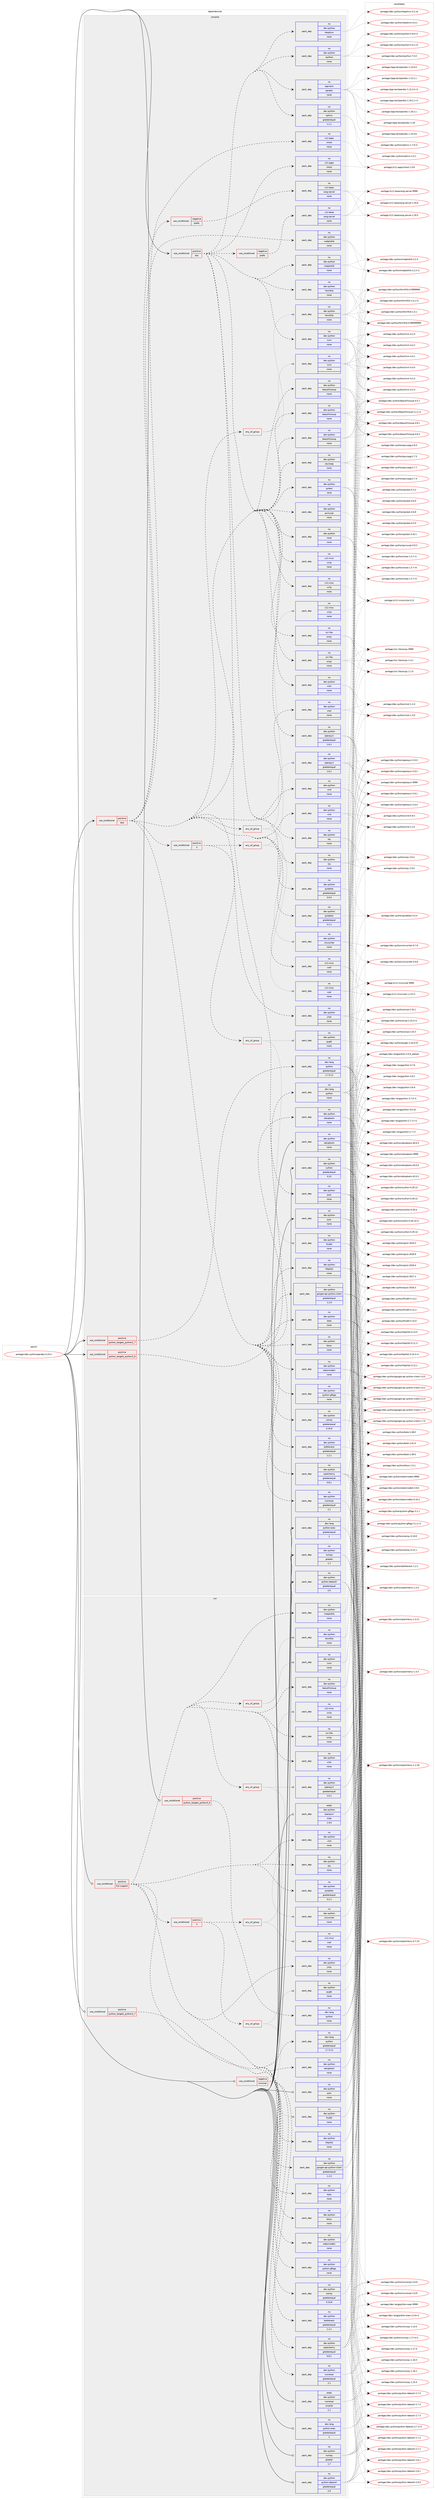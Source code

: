digraph prolog {

# *************
# Graph options
# *************

newrank=true;
concentrate=true;
compound=true;
graph [rankdir=LR,fontname=Helvetica,fontsize=10,ranksep=1.5];#, ranksep=2.5, nodesep=0.2];
edge  [arrowhead=vee];
node  [fontname=Helvetica,fontsize=10];

# **********
# The ebuild
# **********

subgraph cluster_leftcol {
color=gray;
label=<<i>ebuild</i>>;
id [label="portage://dev-python/pandas-0.23.4", color=red, width=4, href="../dev-python/pandas-0.23.4.svg"];
}

# ****************
# The dependencies
# ****************

subgraph cluster_midcol {
color=gray;
label=<<i>dependencies</i>>;
subgraph cluster_compile {
fillcolor="#eeeeee";
style=filled;
label=<<i>compile</i>>;
subgraph cond111437 {
dependency444217 [label=<<TABLE BORDER="0" CELLBORDER="1" CELLSPACING="0" CELLPADDING="4"><TR><TD ROWSPAN="3" CELLPADDING="10">use_conditional</TD></TR><TR><TD>positive</TD></TR><TR><TD>doc</TD></TR></TABLE>>, shape=none, color=red];
subgraph cond111438 {
dependency444218 [label=<<TABLE BORDER="0" CELLBORDER="1" CELLSPACING="0" CELLPADDING="4"><TR><TD ROWSPAN="3" CELLPADDING="10">use_conditional</TD></TR><TR><TD>negative</TD></TR><TR><TD>prefix</TD></TR></TABLE>>, shape=none, color=red];
subgraph pack327824 {
dependency444219 [label=<<TABLE BORDER="0" CELLBORDER="1" CELLSPACING="0" CELLPADDING="4" WIDTH="220"><TR><TD ROWSPAN="6" CELLPADDING="30">pack_dep</TD></TR><TR><TD WIDTH="110">no</TD></TR><TR><TD>x11-base</TD></TR><TR><TD>xorg-server</TD></TR><TR><TD>none</TD></TR><TR><TD></TD></TR></TABLE>>, shape=none, color=blue];
}
dependency444218:e -> dependency444219:w [weight=20,style="dashed",arrowhead="vee"];
}
dependency444217:e -> dependency444218:w [weight=20,style="dashed",arrowhead="vee"];
subgraph pack327825 {
dependency444220 [label=<<TABLE BORDER="0" CELLBORDER="1" CELLSPACING="0" CELLPADDING="4" WIDTH="220"><TR><TD ROWSPAN="6" CELLPADDING="30">pack_dep</TD></TR><TR><TD WIDTH="110">no</TD></TR><TR><TD>x11-apps</TD></TR><TR><TD>xhost</TD></TR><TR><TD>none</TD></TR><TR><TD></TD></TR></TABLE>>, shape=none, color=blue];
}
dependency444217:e -> dependency444220:w [weight=20,style="dashed",arrowhead="vee"];
subgraph pack327826 {
dependency444221 [label=<<TABLE BORDER="0" CELLBORDER="1" CELLSPACING="0" CELLPADDING="4" WIDTH="220"><TR><TD ROWSPAN="6" CELLPADDING="30">pack_dep</TD></TR><TR><TD WIDTH="110">no</TD></TR><TR><TD>app-text</TD></TR><TR><TD>pandoc</TD></TR><TR><TD>none</TD></TR><TR><TD></TD></TR></TABLE>>, shape=none, color=blue];
}
dependency444217:e -> dependency444221:w [weight=20,style="dashed",arrowhead="vee"];
subgraph pack327827 {
dependency444222 [label=<<TABLE BORDER="0" CELLBORDER="1" CELLSPACING="0" CELLPADDING="4" WIDTH="220"><TR><TD ROWSPAN="6" CELLPADDING="30">pack_dep</TD></TR><TR><TD WIDTH="110">no</TD></TR><TR><TD>dev-python</TD></TR><TR><TD>beautifulsoup</TD></TR><TR><TD>none</TD></TR><TR><TD></TD></TR></TABLE>>, shape=none, color=blue];
}
dependency444217:e -> dependency444222:w [weight=20,style="dashed",arrowhead="vee"];
subgraph pack327828 {
dependency444223 [label=<<TABLE BORDER="0" CELLBORDER="1" CELLSPACING="0" CELLPADDING="4" WIDTH="220"><TR><TD ROWSPAN="6" CELLPADDING="30">pack_dep</TD></TR><TR><TD WIDTH="110">no</TD></TR><TR><TD>dev-python</TD></TR><TR><TD>html5lib</TD></TR><TR><TD>none</TD></TR><TR><TD></TD></TR></TABLE>>, shape=none, color=blue];
}
dependency444217:e -> dependency444223:w [weight=20,style="dashed",arrowhead="vee"];
subgraph pack327829 {
dependency444224 [label=<<TABLE BORDER="0" CELLBORDER="1" CELLSPACING="0" CELLPADDING="4" WIDTH="220"><TR><TD ROWSPAN="6" CELLPADDING="30">pack_dep</TD></TR><TR><TD WIDTH="110">no</TD></TR><TR><TD>dev-python</TD></TR><TR><TD>ipython</TD></TR><TR><TD>none</TD></TR><TR><TD></TD></TR></TABLE>>, shape=none, color=blue];
}
dependency444217:e -> dependency444224:w [weight=20,style="dashed",arrowhead="vee"];
subgraph pack327830 {
dependency444225 [label=<<TABLE BORDER="0" CELLBORDER="1" CELLSPACING="0" CELLPADDING="4" WIDTH="220"><TR><TD ROWSPAN="6" CELLPADDING="30">pack_dep</TD></TR><TR><TD WIDTH="110">no</TD></TR><TR><TD>dev-python</TD></TR><TR><TD>lxml</TD></TR><TR><TD>none</TD></TR><TR><TD></TD></TR></TABLE>>, shape=none, color=blue];
}
dependency444217:e -> dependency444225:w [weight=20,style="dashed",arrowhead="vee"];
subgraph pack327831 {
dependency444226 [label=<<TABLE BORDER="0" CELLBORDER="1" CELLSPACING="0" CELLPADDING="4" WIDTH="220"><TR><TD ROWSPAN="6" CELLPADDING="30">pack_dep</TD></TR><TR><TD WIDTH="110">no</TD></TR><TR><TD>dev-python</TD></TR><TR><TD>matplotlib</TD></TR><TR><TD>none</TD></TR><TR><TD></TD></TR></TABLE>>, shape=none, color=blue];
}
dependency444217:e -> dependency444226:w [weight=20,style="dashed",arrowhead="vee"];
subgraph pack327832 {
dependency444227 [label=<<TABLE BORDER="0" CELLBORDER="1" CELLSPACING="0" CELLPADDING="4" WIDTH="220"><TR><TD ROWSPAN="6" CELLPADDING="30">pack_dep</TD></TR><TR><TD WIDTH="110">no</TD></TR><TR><TD>dev-python</TD></TR><TR><TD>nbsphinx</TD></TR><TR><TD>none</TD></TR><TR><TD></TD></TR></TABLE>>, shape=none, color=blue];
}
dependency444217:e -> dependency444227:w [weight=20,style="dashed",arrowhead="vee"];
subgraph pack327833 {
dependency444228 [label=<<TABLE BORDER="0" CELLBORDER="1" CELLSPACING="0" CELLPADDING="4" WIDTH="220"><TR><TD ROWSPAN="6" CELLPADDING="30">pack_dep</TD></TR><TR><TD WIDTH="110">no</TD></TR><TR><TD>dev-python</TD></TR><TR><TD>openpyxl</TD></TR><TR><TD>greaterequal</TD></TR><TR><TD>1.6.1</TD></TR></TABLE>>, shape=none, color=blue];
}
dependency444217:e -> dependency444228:w [weight=20,style="dashed",arrowhead="vee"];
subgraph pack327834 {
dependency444229 [label=<<TABLE BORDER="0" CELLBORDER="1" CELLSPACING="0" CELLPADDING="4" WIDTH="220"><TR><TD ROWSPAN="6" CELLPADDING="30">pack_dep</TD></TR><TR><TD WIDTH="110">no</TD></TR><TR><TD>dev-python</TD></TR><TR><TD>pytables</TD></TR><TR><TD>greaterequal</TD></TR><TR><TD>3.0.0</TD></TR></TABLE>>, shape=none, color=blue];
}
dependency444217:e -> dependency444229:w [weight=20,style="dashed",arrowhead="vee"];
subgraph pack327835 {
dependency444230 [label=<<TABLE BORDER="0" CELLBORDER="1" CELLSPACING="0" CELLPADDING="4" WIDTH="220"><TR><TD ROWSPAN="6" CELLPADDING="30">pack_dep</TD></TR><TR><TD WIDTH="110">no</TD></TR><TR><TD>dev-python</TD></TR><TR><TD>pytz</TD></TR><TR><TD>none</TD></TR><TR><TD></TD></TR></TABLE>>, shape=none, color=blue];
}
dependency444217:e -> dependency444230:w [weight=20,style="dashed",arrowhead="vee"];
subgraph pack327836 {
dependency444231 [label=<<TABLE BORDER="0" CELLBORDER="1" CELLSPACING="0" CELLPADDING="4" WIDTH="220"><TR><TD ROWSPAN="6" CELLPADDING="30">pack_dep</TD></TR><TR><TD WIDTH="110">no</TD></TR><TR><TD>dev-python</TD></TR><TR><TD>rpy</TD></TR><TR><TD>none</TD></TR><TR><TD></TD></TR></TABLE>>, shape=none, color=blue];
}
dependency444217:e -> dependency444231:w [weight=20,style="dashed",arrowhead="vee"];
subgraph pack327837 {
dependency444232 [label=<<TABLE BORDER="0" CELLBORDER="1" CELLSPACING="0" CELLPADDING="4" WIDTH="220"><TR><TD ROWSPAN="6" CELLPADDING="30">pack_dep</TD></TR><TR><TD WIDTH="110">no</TD></TR><TR><TD>dev-python</TD></TR><TR><TD>sphinx</TD></TR><TR><TD>greaterequal</TD></TR><TR><TD>1.2.1</TD></TR></TABLE>>, shape=none, color=blue];
}
dependency444217:e -> dependency444232:w [weight=20,style="dashed",arrowhead="vee"];
subgraph pack327838 {
dependency444233 [label=<<TABLE BORDER="0" CELLBORDER="1" CELLSPACING="0" CELLPADDING="4" WIDTH="220"><TR><TD ROWSPAN="6" CELLPADDING="30">pack_dep</TD></TR><TR><TD WIDTH="110">no</TD></TR><TR><TD>dev-python</TD></TR><TR><TD>xlrd</TD></TR><TR><TD>none</TD></TR><TR><TD></TD></TR></TABLE>>, shape=none, color=blue];
}
dependency444217:e -> dependency444233:w [weight=20,style="dashed",arrowhead="vee"];
subgraph pack327839 {
dependency444234 [label=<<TABLE BORDER="0" CELLBORDER="1" CELLSPACING="0" CELLPADDING="4" WIDTH="220"><TR><TD ROWSPAN="6" CELLPADDING="30">pack_dep</TD></TR><TR><TD WIDTH="110">no</TD></TR><TR><TD>dev-python</TD></TR><TR><TD>xlwt</TD></TR><TR><TD>none</TD></TR><TR><TD></TD></TR></TABLE>>, shape=none, color=blue];
}
dependency444217:e -> dependency444234:w [weight=20,style="dashed",arrowhead="vee"];
subgraph pack327840 {
dependency444235 [label=<<TABLE BORDER="0" CELLBORDER="1" CELLSPACING="0" CELLPADDING="4" WIDTH="220"><TR><TD ROWSPAN="6" CELLPADDING="30">pack_dep</TD></TR><TR><TD WIDTH="110">no</TD></TR><TR><TD>sci-libs</TD></TR><TR><TD>scipy</TD></TR><TR><TD>none</TD></TR><TR><TD></TD></TR></TABLE>>, shape=none, color=blue];
}
dependency444217:e -> dependency444235:w [weight=20,style="dashed",arrowhead="vee"];
subgraph pack327841 {
dependency444236 [label=<<TABLE BORDER="0" CELLBORDER="1" CELLSPACING="0" CELLPADDING="4" WIDTH="220"><TR><TD ROWSPAN="6" CELLPADDING="30">pack_dep</TD></TR><TR><TD WIDTH="110">no</TD></TR><TR><TD>x11-misc</TD></TR><TR><TD>xclip</TD></TR><TR><TD>none</TD></TR><TR><TD></TD></TR></TABLE>>, shape=none, color=blue];
}
dependency444217:e -> dependency444236:w [weight=20,style="dashed",arrowhead="vee"];
}
id:e -> dependency444217:w [weight=20,style="solid",arrowhead="vee"];
subgraph cond111439 {
dependency444237 [label=<<TABLE BORDER="0" CELLBORDER="1" CELLSPACING="0" CELLPADDING="4"><TR><TD ROWSPAN="3" CELLPADDING="10">use_conditional</TD></TR><TR><TD>positive</TD></TR><TR><TD>python_targets_python2_7</TD></TR></TABLE>>, shape=none, color=red];
subgraph pack327842 {
dependency444238 [label=<<TABLE BORDER="0" CELLBORDER="1" CELLSPACING="0" CELLPADDING="4" WIDTH="220"><TR><TD ROWSPAN="6" CELLPADDING="30">pack_dep</TD></TR><TR><TD WIDTH="110">no</TD></TR><TR><TD>dev-lang</TD></TR><TR><TD>python</TD></TR><TR><TD>greaterequal</TD></TR><TR><TD>2.7.5-r2</TD></TR></TABLE>>, shape=none, color=blue];
}
dependency444237:e -> dependency444238:w [weight=20,style="dashed",arrowhead="vee"];
}
id:e -> dependency444237:w [weight=20,style="solid",arrowhead="vee"];
subgraph cond111440 {
dependency444239 [label=<<TABLE BORDER="0" CELLBORDER="1" CELLSPACING="0" CELLPADDING="4"><TR><TD ROWSPAN="3" CELLPADDING="10">use_conditional</TD></TR><TR><TD>positive</TD></TR><TR><TD>python_targets_python3_6</TD></TR></TABLE>>, shape=none, color=red];
subgraph pack327843 {
dependency444240 [label=<<TABLE BORDER="0" CELLBORDER="1" CELLSPACING="0" CELLPADDING="4" WIDTH="220"><TR><TD ROWSPAN="6" CELLPADDING="30">pack_dep</TD></TR><TR><TD WIDTH="110">no</TD></TR><TR><TD>dev-lang</TD></TR><TR><TD>python</TD></TR><TR><TD>none</TD></TR><TR><TD></TD></TR></TABLE>>, shape=none, color=blue];
}
dependency444239:e -> dependency444240:w [weight=20,style="dashed",arrowhead="vee"];
}
id:e -> dependency444239:w [weight=20,style="solid",arrowhead="vee"];
subgraph cond111441 {
dependency444241 [label=<<TABLE BORDER="0" CELLBORDER="1" CELLSPACING="0" CELLPADDING="4"><TR><TD ROWSPAN="3" CELLPADDING="10">use_conditional</TD></TR><TR><TD>positive</TD></TR><TR><TD>test</TD></TR></TABLE>>, shape=none, color=red];
subgraph cond111442 {
dependency444242 [label=<<TABLE BORDER="0" CELLBORDER="1" CELLSPACING="0" CELLPADDING="4"><TR><TD ROWSPAN="3" CELLPADDING="10">use_conditional</TD></TR><TR><TD>negative</TD></TR><TR><TD>prefix</TD></TR></TABLE>>, shape=none, color=red];
subgraph pack327844 {
dependency444243 [label=<<TABLE BORDER="0" CELLBORDER="1" CELLSPACING="0" CELLPADDING="4" WIDTH="220"><TR><TD ROWSPAN="6" CELLPADDING="30">pack_dep</TD></TR><TR><TD WIDTH="110">no</TD></TR><TR><TD>x11-base</TD></TR><TR><TD>xorg-server</TD></TR><TR><TD>none</TD></TR><TR><TD></TD></TR></TABLE>>, shape=none, color=blue];
}
dependency444242:e -> dependency444243:w [weight=20,style="dashed",arrowhead="vee"];
}
dependency444241:e -> dependency444242:w [weight=20,style="dashed",arrowhead="vee"];
subgraph pack327845 {
dependency444244 [label=<<TABLE BORDER="0" CELLBORDER="1" CELLSPACING="0" CELLPADDING="4" WIDTH="220"><TR><TD ROWSPAN="6" CELLPADDING="30">pack_dep</TD></TR><TR><TD WIDTH="110">no</TD></TR><TR><TD>x11-apps</TD></TR><TR><TD>xhost</TD></TR><TR><TD>none</TD></TR><TR><TD></TD></TR></TABLE>>, shape=none, color=blue];
}
dependency444241:e -> dependency444244:w [weight=20,style="dashed",arrowhead="vee"];
subgraph pack327846 {
dependency444245 [label=<<TABLE BORDER="0" CELLBORDER="1" CELLSPACING="0" CELLPADDING="4" WIDTH="220"><TR><TD ROWSPAN="6" CELLPADDING="30">pack_dep</TD></TR><TR><TD WIDTH="110">no</TD></TR><TR><TD>dev-python</TD></TR><TR><TD>bottleneck</TD></TR><TR><TD>greaterequal</TD></TR><TR><TD>1.2.1</TD></TR></TABLE>>, shape=none, color=blue];
}
dependency444241:e -> dependency444245:w [weight=20,style="dashed",arrowhead="vee"];
subgraph pack327847 {
dependency444246 [label=<<TABLE BORDER="0" CELLBORDER="1" CELLSPACING="0" CELLPADDING="4" WIDTH="220"><TR><TD ROWSPAN="6" CELLPADDING="30">pack_dep</TD></TR><TR><TD WIDTH="110">no</TD></TR><TR><TD>dev-python</TD></TR><TR><TD>numexpr</TD></TR><TR><TD>greaterequal</TD></TR><TR><TD>2.1</TD></TR></TABLE>>, shape=none, color=blue];
}
dependency444241:e -> dependency444246:w [weight=20,style="dashed",arrowhead="vee"];
subgraph pack327848 {
dependency444247 [label=<<TABLE BORDER="0" CELLBORDER="1" CELLSPACING="0" CELLPADDING="4" WIDTH="220"><TR><TD ROWSPAN="6" CELLPADDING="30">pack_dep</TD></TR><TR><TD WIDTH="110">no</TD></TR><TR><TD>dev-python</TD></TR><TR><TD>beautifulsoup</TD></TR><TR><TD>none</TD></TR><TR><TD></TD></TR></TABLE>>, shape=none, color=blue];
}
dependency444241:e -> dependency444247:w [weight=20,style="dashed",arrowhead="vee"];
subgraph pack327849 {
dependency444248 [label=<<TABLE BORDER="0" CELLBORDER="1" CELLSPACING="0" CELLPADDING="4" WIDTH="220"><TR><TD ROWSPAN="6" CELLPADDING="30">pack_dep</TD></TR><TR><TD WIDTH="110">no</TD></TR><TR><TD>dev-python</TD></TR><TR><TD>blosc</TD></TR><TR><TD>none</TD></TR><TR><TD></TD></TR></TABLE>>, shape=none, color=blue];
}
dependency444241:e -> dependency444248:w [weight=20,style="dashed",arrowhead="vee"];
subgraph pack327850 {
dependency444249 [label=<<TABLE BORDER="0" CELLBORDER="1" CELLSPACING="0" CELLPADDING="4" WIDTH="220"><TR><TD ROWSPAN="6" CELLPADDING="30">pack_dep</TD></TR><TR><TD WIDTH="110">no</TD></TR><TR><TD>dev-python</TD></TR><TR><TD>boto</TD></TR><TR><TD>none</TD></TR><TR><TD></TD></TR></TABLE>>, shape=none, color=blue];
}
dependency444241:e -> dependency444249:w [weight=20,style="dashed",arrowhead="vee"];
subgraph pack327851 {
dependency444250 [label=<<TABLE BORDER="0" CELLBORDER="1" CELLSPACING="0" CELLPADDING="4" WIDTH="220"><TR><TD ROWSPAN="6" CELLPADDING="30">pack_dep</TD></TR><TR><TD WIDTH="110">no</TD></TR><TR><TD>dev-python</TD></TR><TR><TD>google-api-python-client</TD></TR><TR><TD>greaterequal</TD></TR><TR><TD>1.2.0</TD></TR></TABLE>>, shape=none, color=blue];
}
dependency444241:e -> dependency444250:w [weight=20,style="dashed",arrowhead="vee"];
subgraph any4745 {
dependency444251 [label=<<TABLE BORDER="0" CELLBORDER="1" CELLSPACING="0" CELLPADDING="4"><TR><TD CELLPADDING="10">any_of_group</TD></TR></TABLE>>, shape=none, color=red];subgraph pack327852 {
dependency444252 [label=<<TABLE BORDER="0" CELLBORDER="1" CELLSPACING="0" CELLPADDING="4" WIDTH="220"><TR><TD ROWSPAN="6" CELLPADDING="30">pack_dep</TD></TR><TR><TD WIDTH="110">no</TD></TR><TR><TD>dev-python</TD></TR><TR><TD>html5lib</TD></TR><TR><TD>none</TD></TR><TR><TD></TD></TR></TABLE>>, shape=none, color=blue];
}
dependency444251:e -> dependency444252:w [weight=20,style="dotted",arrowhead="oinv"];
subgraph pack327853 {
dependency444253 [label=<<TABLE BORDER="0" CELLBORDER="1" CELLSPACING="0" CELLPADDING="4" WIDTH="220"><TR><TD ROWSPAN="6" CELLPADDING="30">pack_dep</TD></TR><TR><TD WIDTH="110">no</TD></TR><TR><TD>dev-python</TD></TR><TR><TD>lxml</TD></TR><TR><TD>none</TD></TR><TR><TD></TD></TR></TABLE>>, shape=none, color=blue];
}
dependency444251:e -> dependency444253:w [weight=20,style="dotted",arrowhead="oinv"];
}
dependency444241:e -> dependency444251:w [weight=20,style="dashed",arrowhead="vee"];
subgraph pack327854 {
dependency444254 [label=<<TABLE BORDER="0" CELLBORDER="1" CELLSPACING="0" CELLPADDING="4" WIDTH="220"><TR><TD ROWSPAN="6" CELLPADDING="30">pack_dep</TD></TR><TR><TD WIDTH="110">no</TD></TR><TR><TD>dev-python</TD></TR><TR><TD>httplib2</TD></TR><TR><TD>none</TD></TR><TR><TD></TD></TR></TABLE>>, shape=none, color=blue];
}
dependency444241:e -> dependency444254:w [weight=20,style="dashed",arrowhead="vee"];
subgraph pack327855 {
dependency444255 [label=<<TABLE BORDER="0" CELLBORDER="1" CELLSPACING="0" CELLPADDING="4" WIDTH="220"><TR><TD ROWSPAN="6" CELLPADDING="30">pack_dep</TD></TR><TR><TD WIDTH="110">no</TD></TR><TR><TD>dev-python</TD></TR><TR><TD>jinja</TD></TR><TR><TD>none</TD></TR><TR><TD></TD></TR></TABLE>>, shape=none, color=blue];
}
dependency444241:e -> dependency444255:w [weight=20,style="dashed",arrowhead="vee"];
subgraph pack327856 {
dependency444256 [label=<<TABLE BORDER="0" CELLBORDER="1" CELLSPACING="0" CELLPADDING="4" WIDTH="220"><TR><TD ROWSPAN="6" CELLPADDING="30">pack_dep</TD></TR><TR><TD WIDTH="110">no</TD></TR><TR><TD>dev-python</TD></TR><TR><TD>matplotlib</TD></TR><TR><TD>none</TD></TR><TR><TD></TD></TR></TABLE>>, shape=none, color=blue];
}
dependency444241:e -> dependency444256:w [weight=20,style="dashed",arrowhead="vee"];
subgraph any4746 {
dependency444257 [label=<<TABLE BORDER="0" CELLBORDER="1" CELLSPACING="0" CELLPADDING="4"><TR><TD CELLPADDING="10">any_of_group</TD></TR></TABLE>>, shape=none, color=red];subgraph pack327857 {
dependency444258 [label=<<TABLE BORDER="0" CELLBORDER="1" CELLSPACING="0" CELLPADDING="4" WIDTH="220"><TR><TD ROWSPAN="6" CELLPADDING="30">pack_dep</TD></TR><TR><TD WIDTH="110">no</TD></TR><TR><TD>dev-python</TD></TR><TR><TD>openpyxl</TD></TR><TR><TD>greaterequal</TD></TR><TR><TD>1.6.1</TD></TR></TABLE>>, shape=none, color=blue];
}
dependency444257:e -> dependency444258:w [weight=20,style="dotted",arrowhead="oinv"];
subgraph pack327858 {
dependency444259 [label=<<TABLE BORDER="0" CELLBORDER="1" CELLSPACING="0" CELLPADDING="4" WIDTH="220"><TR><TD ROWSPAN="6" CELLPADDING="30">pack_dep</TD></TR><TR><TD WIDTH="110">no</TD></TR><TR><TD>dev-python</TD></TR><TR><TD>xlsxwriter</TD></TR><TR><TD>none</TD></TR><TR><TD></TD></TR></TABLE>>, shape=none, color=blue];
}
dependency444257:e -> dependency444259:w [weight=20,style="dotted",arrowhead="oinv"];
}
dependency444241:e -> dependency444257:w [weight=20,style="dashed",arrowhead="vee"];
subgraph pack327859 {
dependency444260 [label=<<TABLE BORDER="0" CELLBORDER="1" CELLSPACING="0" CELLPADDING="4" WIDTH="220"><TR><TD ROWSPAN="6" CELLPADDING="30">pack_dep</TD></TR><TR><TD WIDTH="110">no</TD></TR><TR><TD>dev-python</TD></TR><TR><TD>pytables</TD></TR><TR><TD>greaterequal</TD></TR><TR><TD>3.2.1</TD></TR></TABLE>>, shape=none, color=blue];
}
dependency444241:e -> dependency444260:w [weight=20,style="dashed",arrowhead="vee"];
subgraph pack327860 {
dependency444261 [label=<<TABLE BORDER="0" CELLBORDER="1" CELLSPACING="0" CELLPADDING="4" WIDTH="220"><TR><TD ROWSPAN="6" CELLPADDING="30">pack_dep</TD></TR><TR><TD WIDTH="110">no</TD></TR><TR><TD>dev-python</TD></TR><TR><TD>python-gflags</TD></TR><TR><TD>none</TD></TR><TR><TD></TD></TR></TABLE>>, shape=none, color=blue];
}
dependency444241:e -> dependency444261:w [weight=20,style="dashed",arrowhead="vee"];
subgraph pack327861 {
dependency444262 [label=<<TABLE BORDER="0" CELLBORDER="1" CELLSPACING="0" CELLPADDING="4" WIDTH="220"><TR><TD ROWSPAN="6" CELLPADDING="30">pack_dep</TD></TR><TR><TD WIDTH="110">no</TD></TR><TR><TD>dev-python</TD></TR><TR><TD>rpy</TD></TR><TR><TD>none</TD></TR><TR><TD></TD></TR></TABLE>>, shape=none, color=blue];
}
dependency444241:e -> dependency444262:w [weight=20,style="dashed",arrowhead="vee"];
subgraph pack327862 {
dependency444263 [label=<<TABLE BORDER="0" CELLBORDER="1" CELLSPACING="0" CELLPADDING="4" WIDTH="220"><TR><TD ROWSPAN="6" CELLPADDING="30">pack_dep</TD></TR><TR><TD WIDTH="110">no</TD></TR><TR><TD>dev-python</TD></TR><TR><TD>setuptools</TD></TR><TR><TD>none</TD></TR><TR><TD></TD></TR></TABLE>>, shape=none, color=blue];
}
dependency444241:e -> dependency444263:w [weight=20,style="dashed",arrowhead="vee"];
subgraph pack327863 {
dependency444264 [label=<<TABLE BORDER="0" CELLBORDER="1" CELLSPACING="0" CELLPADDING="4" WIDTH="220"><TR><TD ROWSPAN="6" CELLPADDING="30">pack_dep</TD></TR><TR><TD WIDTH="110">no</TD></TR><TR><TD>dev-python</TD></TR><TR><TD>statsmodels</TD></TR><TR><TD>none</TD></TR><TR><TD></TD></TR></TABLE>>, shape=none, color=blue];
}
dependency444241:e -> dependency444264:w [weight=20,style="dashed",arrowhead="vee"];
subgraph pack327864 {
dependency444265 [label=<<TABLE BORDER="0" CELLBORDER="1" CELLSPACING="0" CELLPADDING="4" WIDTH="220"><TR><TD ROWSPAN="6" CELLPADDING="30">pack_dep</TD></TR><TR><TD WIDTH="110">no</TD></TR><TR><TD>dev-python</TD></TR><TR><TD>sqlalchemy</TD></TR><TR><TD>greaterequal</TD></TR><TR><TD>0.8.1</TD></TR></TABLE>>, shape=none, color=blue];
}
dependency444241:e -> dependency444265:w [weight=20,style="dashed",arrowhead="vee"];
subgraph pack327865 {
dependency444266 [label=<<TABLE BORDER="0" CELLBORDER="1" CELLSPACING="0" CELLPADDING="4" WIDTH="220"><TR><TD ROWSPAN="6" CELLPADDING="30">pack_dep</TD></TR><TR><TD WIDTH="110">no</TD></TR><TR><TD>dev-python</TD></TR><TR><TD>xarray</TD></TR><TR><TD>greaterequal</TD></TR><TR><TD>0.10.8</TD></TR></TABLE>>, shape=none, color=blue];
}
dependency444241:e -> dependency444266:w [weight=20,style="dashed",arrowhead="vee"];
subgraph pack327866 {
dependency444267 [label=<<TABLE BORDER="0" CELLBORDER="1" CELLSPACING="0" CELLPADDING="4" WIDTH="220"><TR><TD ROWSPAN="6" CELLPADDING="30">pack_dep</TD></TR><TR><TD WIDTH="110">no</TD></TR><TR><TD>dev-python</TD></TR><TR><TD>xlrd</TD></TR><TR><TD>none</TD></TR><TR><TD></TD></TR></TABLE>>, shape=none, color=blue];
}
dependency444241:e -> dependency444267:w [weight=20,style="dashed",arrowhead="vee"];
subgraph pack327867 {
dependency444268 [label=<<TABLE BORDER="0" CELLBORDER="1" CELLSPACING="0" CELLPADDING="4" WIDTH="220"><TR><TD ROWSPAN="6" CELLPADDING="30">pack_dep</TD></TR><TR><TD WIDTH="110">no</TD></TR><TR><TD>dev-python</TD></TR><TR><TD>xlwt</TD></TR><TR><TD>none</TD></TR><TR><TD></TD></TR></TABLE>>, shape=none, color=blue];
}
dependency444241:e -> dependency444268:w [weight=20,style="dashed",arrowhead="vee"];
subgraph pack327868 {
dependency444269 [label=<<TABLE BORDER="0" CELLBORDER="1" CELLSPACING="0" CELLPADDING="4" WIDTH="220"><TR><TD ROWSPAN="6" CELLPADDING="30">pack_dep</TD></TR><TR><TD WIDTH="110">no</TD></TR><TR><TD>sci-libs</TD></TR><TR><TD>scipy</TD></TR><TR><TD>none</TD></TR><TR><TD></TD></TR></TABLE>>, shape=none, color=blue];
}
dependency444241:e -> dependency444269:w [weight=20,style="dashed",arrowhead="vee"];
subgraph cond111443 {
dependency444270 [label=<<TABLE BORDER="0" CELLBORDER="1" CELLSPACING="0" CELLPADDING="4"><TR><TD ROWSPAN="3" CELLPADDING="10">use_conditional</TD></TR><TR><TD>positive</TD></TR><TR><TD>X</TD></TR></TABLE>>, shape=none, color=red];
subgraph any4747 {
dependency444271 [label=<<TABLE BORDER="0" CELLBORDER="1" CELLSPACING="0" CELLPADDING="4"><TR><TD CELLPADDING="10">any_of_group</TD></TR></TABLE>>, shape=none, color=red];subgraph pack327869 {
dependency444272 [label=<<TABLE BORDER="0" CELLBORDER="1" CELLSPACING="0" CELLPADDING="4" WIDTH="220"><TR><TD ROWSPAN="6" CELLPADDING="30">pack_dep</TD></TR><TR><TD WIDTH="110">no</TD></TR><TR><TD>dev-python</TD></TR><TR><TD>PyQt5</TD></TR><TR><TD>none</TD></TR><TR><TD></TD></TR></TABLE>>, shape=none, color=blue];
}
dependency444271:e -> dependency444272:w [weight=20,style="dotted",arrowhead="oinv"];
subgraph pack327870 {
dependency444273 [label=<<TABLE BORDER="0" CELLBORDER="1" CELLSPACING="0" CELLPADDING="4" WIDTH="220"><TR><TD ROWSPAN="6" CELLPADDING="30">pack_dep</TD></TR><TR><TD WIDTH="110">no</TD></TR><TR><TD>dev-python</TD></TR><TR><TD>pygtk</TD></TR><TR><TD>none</TD></TR><TR><TD></TD></TR></TABLE>>, shape=none, color=blue];
}
dependency444271:e -> dependency444273:w [weight=20,style="dotted",arrowhead="oinv"];
}
dependency444270:e -> dependency444271:w [weight=20,style="dashed",arrowhead="vee"];
subgraph any4748 {
dependency444274 [label=<<TABLE BORDER="0" CELLBORDER="1" CELLSPACING="0" CELLPADDING="4"><TR><TD CELLPADDING="10">any_of_group</TD></TR></TABLE>>, shape=none, color=red];subgraph pack327871 {
dependency444275 [label=<<TABLE BORDER="0" CELLBORDER="1" CELLSPACING="0" CELLPADDING="4" WIDTH="220"><TR><TD ROWSPAN="6" CELLPADDING="30">pack_dep</TD></TR><TR><TD WIDTH="110">no</TD></TR><TR><TD>x11-misc</TD></TR><TR><TD>xclip</TD></TR><TR><TD>none</TD></TR><TR><TD></TD></TR></TABLE>>, shape=none, color=blue];
}
dependency444274:e -> dependency444275:w [weight=20,style="dotted",arrowhead="oinv"];
subgraph pack327872 {
dependency444276 [label=<<TABLE BORDER="0" CELLBORDER="1" CELLSPACING="0" CELLPADDING="4" WIDTH="220"><TR><TD ROWSPAN="6" CELLPADDING="30">pack_dep</TD></TR><TR><TD WIDTH="110">no</TD></TR><TR><TD>x11-misc</TD></TR><TR><TD>xsel</TD></TR><TR><TD>none</TD></TR><TR><TD></TD></TR></TABLE>>, shape=none, color=blue];
}
dependency444274:e -> dependency444276:w [weight=20,style="dotted",arrowhead="oinv"];
}
dependency444270:e -> dependency444274:w [weight=20,style="dashed",arrowhead="vee"];
}
dependency444241:e -> dependency444270:w [weight=20,style="dashed",arrowhead="vee"];
subgraph pack327873 {
dependency444277 [label=<<TABLE BORDER="0" CELLBORDER="1" CELLSPACING="0" CELLPADDING="4" WIDTH="220"><TR><TD ROWSPAN="6" CELLPADDING="30">pack_dep</TD></TR><TR><TD WIDTH="110">no</TD></TR><TR><TD>dev-python</TD></TR><TR><TD>beautifulsoup</TD></TR><TR><TD>none</TD></TR><TR><TD></TD></TR></TABLE>>, shape=none, color=blue];
}
dependency444241:e -> dependency444277:w [weight=20,style="dashed",arrowhead="vee"];
subgraph pack327874 {
dependency444278 [label=<<TABLE BORDER="0" CELLBORDER="1" CELLSPACING="0" CELLPADDING="4" WIDTH="220"><TR><TD ROWSPAN="6" CELLPADDING="30">pack_dep</TD></TR><TR><TD WIDTH="110">no</TD></TR><TR><TD>dev-python</TD></TR><TR><TD>nose</TD></TR><TR><TD>none</TD></TR><TR><TD></TD></TR></TABLE>>, shape=none, color=blue];
}
dependency444241:e -> dependency444278:w [weight=20,style="dashed",arrowhead="vee"];
subgraph pack327875 {
dependency444279 [label=<<TABLE BORDER="0" CELLBORDER="1" CELLSPACING="0" CELLPADDING="4" WIDTH="220"><TR><TD ROWSPAN="6" CELLPADDING="30">pack_dep</TD></TR><TR><TD WIDTH="110">no</TD></TR><TR><TD>dev-python</TD></TR><TR><TD>pymysql</TD></TR><TR><TD>none</TD></TR><TR><TD></TD></TR></TABLE>>, shape=none, color=blue];
}
dependency444241:e -> dependency444279:w [weight=20,style="dashed",arrowhead="vee"];
subgraph pack327876 {
dependency444280 [label=<<TABLE BORDER="0" CELLBORDER="1" CELLSPACING="0" CELLPADDING="4" WIDTH="220"><TR><TD ROWSPAN="6" CELLPADDING="30">pack_dep</TD></TR><TR><TD WIDTH="110">no</TD></TR><TR><TD>dev-python</TD></TR><TR><TD>pytest</TD></TR><TR><TD>none</TD></TR><TR><TD></TD></TR></TABLE>>, shape=none, color=blue];
}
dependency444241:e -> dependency444280:w [weight=20,style="dashed",arrowhead="vee"];
subgraph pack327877 {
dependency444281 [label=<<TABLE BORDER="0" CELLBORDER="1" CELLSPACING="0" CELLPADDING="4" WIDTH="220"><TR><TD ROWSPAN="6" CELLPADDING="30">pack_dep</TD></TR><TR><TD WIDTH="110">no</TD></TR><TR><TD>dev-python</TD></TR><TR><TD>psycopg</TD></TR><TR><TD>none</TD></TR><TR><TD></TD></TR></TABLE>>, shape=none, color=blue];
}
dependency444241:e -> dependency444281:w [weight=20,style="dashed",arrowhead="vee"];
subgraph pack327878 {
dependency444282 [label=<<TABLE BORDER="0" CELLBORDER="1" CELLSPACING="0" CELLPADDING="4" WIDTH="220"><TR><TD ROWSPAN="6" CELLPADDING="30">pack_dep</TD></TR><TR><TD WIDTH="110">no</TD></TR><TR><TD>x11-misc</TD></TR><TR><TD>xclip</TD></TR><TR><TD>none</TD></TR><TR><TD></TD></TR></TABLE>>, shape=none, color=blue];
}
dependency444241:e -> dependency444282:w [weight=20,style="dashed",arrowhead="vee"];
subgraph pack327879 {
dependency444283 [label=<<TABLE BORDER="0" CELLBORDER="1" CELLSPACING="0" CELLPADDING="4" WIDTH="220"><TR><TD ROWSPAN="6" CELLPADDING="30">pack_dep</TD></TR><TR><TD WIDTH="110">no</TD></TR><TR><TD>x11-misc</TD></TR><TR><TD>xsel</TD></TR><TR><TD>none</TD></TR><TR><TD></TD></TR></TABLE>>, shape=none, color=blue];
}
dependency444241:e -> dependency444283:w [weight=20,style="dashed",arrowhead="vee"];
}
id:e -> dependency444241:w [weight=20,style="solid",arrowhead="vee"];
subgraph pack327880 {
dependency444284 [label=<<TABLE BORDER="0" CELLBORDER="1" CELLSPACING="0" CELLPADDING="4" WIDTH="220"><TR><TD ROWSPAN="6" CELLPADDING="30">pack_dep</TD></TR><TR><TD WIDTH="110">no</TD></TR><TR><TD>dev-lang</TD></TR><TR><TD>python-exec</TD></TR><TR><TD>greaterequal</TD></TR><TR><TD>2</TD></TR></TABLE>>, shape=none, color=blue];
}
id:e -> dependency444284:w [weight=20,style="solid",arrowhead="vee"];
subgraph pack327881 {
dependency444285 [label=<<TABLE BORDER="0" CELLBORDER="1" CELLSPACING="0" CELLPADDING="4" WIDTH="220"><TR><TD ROWSPAN="6" CELLPADDING="30">pack_dep</TD></TR><TR><TD WIDTH="110">no</TD></TR><TR><TD>dev-python</TD></TR><TR><TD>cython</TD></TR><TR><TD>greaterequal</TD></TR><TR><TD>0.23</TD></TR></TABLE>>, shape=none, color=blue];
}
id:e -> dependency444285:w [weight=20,style="solid",arrowhead="vee"];
subgraph pack327882 {
dependency444286 [label=<<TABLE BORDER="0" CELLBORDER="1" CELLSPACING="0" CELLPADDING="4" WIDTH="220"><TR><TD ROWSPAN="6" CELLPADDING="30">pack_dep</TD></TR><TR><TD WIDTH="110">no</TD></TR><TR><TD>dev-python</TD></TR><TR><TD>numpy</TD></TR><TR><TD>greater</TD></TR><TR><TD>1.7</TD></TR></TABLE>>, shape=none, color=blue];
}
id:e -> dependency444286:w [weight=20,style="solid",arrowhead="vee"];
subgraph pack327883 {
dependency444287 [label=<<TABLE BORDER="0" CELLBORDER="1" CELLSPACING="0" CELLPADDING="4" WIDTH="220"><TR><TD ROWSPAN="6" CELLPADDING="30">pack_dep</TD></TR><TR><TD WIDTH="110">no</TD></TR><TR><TD>dev-python</TD></TR><TR><TD>python-dateutil</TD></TR><TR><TD>greaterequal</TD></TR><TR><TD>2.0</TD></TR></TABLE>>, shape=none, color=blue];
}
id:e -> dependency444287:w [weight=20,style="solid",arrowhead="vee"];
subgraph pack327884 {
dependency444288 [label=<<TABLE BORDER="0" CELLBORDER="1" CELLSPACING="0" CELLPADDING="4" WIDTH="220"><TR><TD ROWSPAN="6" CELLPADDING="30">pack_dep</TD></TR><TR><TD WIDTH="110">no</TD></TR><TR><TD>dev-python</TD></TR><TR><TD>pytz</TD></TR><TR><TD>none</TD></TR><TR><TD></TD></TR></TABLE>>, shape=none, color=blue];
}
id:e -> dependency444288:w [weight=20,style="solid",arrowhead="vee"];
subgraph pack327885 {
dependency444289 [label=<<TABLE BORDER="0" CELLBORDER="1" CELLSPACING="0" CELLPADDING="4" WIDTH="220"><TR><TD ROWSPAN="6" CELLPADDING="30">pack_dep</TD></TR><TR><TD WIDTH="110">no</TD></TR><TR><TD>dev-python</TD></TR><TR><TD>setuptools</TD></TR><TR><TD>none</TD></TR><TR><TD></TD></TR></TABLE>>, shape=none, color=blue];
}
id:e -> dependency444289:w [weight=20,style="solid",arrowhead="vee"];
}
subgraph cluster_compileandrun {
fillcolor="#eeeeee";
style=filled;
label=<<i>compile and run</i>>;
}
subgraph cluster_run {
fillcolor="#eeeeee";
style=filled;
label=<<i>run</i>>;
subgraph cond111444 {
dependency444290 [label=<<TABLE BORDER="0" CELLBORDER="1" CELLSPACING="0" CELLPADDING="4"><TR><TD ROWSPAN="3" CELLPADDING="10">use_conditional</TD></TR><TR><TD>negative</TD></TR><TR><TD>minimal</TD></TR></TABLE>>, shape=none, color=red];
subgraph pack327886 {
dependency444291 [label=<<TABLE BORDER="0" CELLBORDER="1" CELLSPACING="0" CELLPADDING="4" WIDTH="220"><TR><TD ROWSPAN="6" CELLPADDING="30">pack_dep</TD></TR><TR><TD WIDTH="110">no</TD></TR><TR><TD>dev-python</TD></TR><TR><TD>bottleneck</TD></TR><TR><TD>greaterequal</TD></TR><TR><TD>1.2.1</TD></TR></TABLE>>, shape=none, color=blue];
}
dependency444290:e -> dependency444291:w [weight=20,style="dashed",arrowhead="vee"];
subgraph pack327887 {
dependency444292 [label=<<TABLE BORDER="0" CELLBORDER="1" CELLSPACING="0" CELLPADDING="4" WIDTH="220"><TR><TD ROWSPAN="6" CELLPADDING="30">pack_dep</TD></TR><TR><TD WIDTH="110">no</TD></TR><TR><TD>dev-python</TD></TR><TR><TD>numexpr</TD></TR><TR><TD>greaterequal</TD></TR><TR><TD>2.1</TD></TR></TABLE>>, shape=none, color=blue];
}
dependency444290:e -> dependency444292:w [weight=20,style="dashed",arrowhead="vee"];
}
id:e -> dependency444290:w [weight=20,style="solid",arrowhead="odot"];
subgraph cond111445 {
dependency444293 [label=<<TABLE BORDER="0" CELLBORDER="1" CELLSPACING="0" CELLPADDING="4"><TR><TD ROWSPAN="3" CELLPADDING="10">use_conditional</TD></TR><TR><TD>positive</TD></TR><TR><TD>full-support</TD></TR></TABLE>>, shape=none, color=red];
subgraph pack327888 {
dependency444294 [label=<<TABLE BORDER="0" CELLBORDER="1" CELLSPACING="0" CELLPADDING="4" WIDTH="220"><TR><TD ROWSPAN="6" CELLPADDING="30">pack_dep</TD></TR><TR><TD WIDTH="110">no</TD></TR><TR><TD>dev-python</TD></TR><TR><TD>beautifulsoup</TD></TR><TR><TD>none</TD></TR><TR><TD></TD></TR></TABLE>>, shape=none, color=blue];
}
dependency444293:e -> dependency444294:w [weight=20,style="dashed",arrowhead="vee"];
subgraph pack327889 {
dependency444295 [label=<<TABLE BORDER="0" CELLBORDER="1" CELLSPACING="0" CELLPADDING="4" WIDTH="220"><TR><TD ROWSPAN="6" CELLPADDING="30">pack_dep</TD></TR><TR><TD WIDTH="110">no</TD></TR><TR><TD>dev-python</TD></TR><TR><TD>blosc</TD></TR><TR><TD>none</TD></TR><TR><TD></TD></TR></TABLE>>, shape=none, color=blue];
}
dependency444293:e -> dependency444295:w [weight=20,style="dashed",arrowhead="vee"];
subgraph pack327890 {
dependency444296 [label=<<TABLE BORDER="0" CELLBORDER="1" CELLSPACING="0" CELLPADDING="4" WIDTH="220"><TR><TD ROWSPAN="6" CELLPADDING="30">pack_dep</TD></TR><TR><TD WIDTH="110">no</TD></TR><TR><TD>dev-python</TD></TR><TR><TD>boto</TD></TR><TR><TD>none</TD></TR><TR><TD></TD></TR></TABLE>>, shape=none, color=blue];
}
dependency444293:e -> dependency444296:w [weight=20,style="dashed",arrowhead="vee"];
subgraph pack327891 {
dependency444297 [label=<<TABLE BORDER="0" CELLBORDER="1" CELLSPACING="0" CELLPADDING="4" WIDTH="220"><TR><TD ROWSPAN="6" CELLPADDING="30">pack_dep</TD></TR><TR><TD WIDTH="110">no</TD></TR><TR><TD>dev-python</TD></TR><TR><TD>google-api-python-client</TD></TR><TR><TD>greaterequal</TD></TR><TR><TD>1.2.0</TD></TR></TABLE>>, shape=none, color=blue];
}
dependency444293:e -> dependency444297:w [weight=20,style="dashed",arrowhead="vee"];
subgraph any4749 {
dependency444298 [label=<<TABLE BORDER="0" CELLBORDER="1" CELLSPACING="0" CELLPADDING="4"><TR><TD CELLPADDING="10">any_of_group</TD></TR></TABLE>>, shape=none, color=red];subgraph pack327892 {
dependency444299 [label=<<TABLE BORDER="0" CELLBORDER="1" CELLSPACING="0" CELLPADDING="4" WIDTH="220"><TR><TD ROWSPAN="6" CELLPADDING="30">pack_dep</TD></TR><TR><TD WIDTH="110">no</TD></TR><TR><TD>dev-python</TD></TR><TR><TD>html5lib</TD></TR><TR><TD>none</TD></TR><TR><TD></TD></TR></TABLE>>, shape=none, color=blue];
}
dependency444298:e -> dependency444299:w [weight=20,style="dotted",arrowhead="oinv"];
subgraph pack327893 {
dependency444300 [label=<<TABLE BORDER="0" CELLBORDER="1" CELLSPACING="0" CELLPADDING="4" WIDTH="220"><TR><TD ROWSPAN="6" CELLPADDING="30">pack_dep</TD></TR><TR><TD WIDTH="110">no</TD></TR><TR><TD>dev-python</TD></TR><TR><TD>lxml</TD></TR><TR><TD>none</TD></TR><TR><TD></TD></TR></TABLE>>, shape=none, color=blue];
}
dependency444298:e -> dependency444300:w [weight=20,style="dotted",arrowhead="oinv"];
}
dependency444293:e -> dependency444298:w [weight=20,style="dashed",arrowhead="vee"];
subgraph pack327894 {
dependency444301 [label=<<TABLE BORDER="0" CELLBORDER="1" CELLSPACING="0" CELLPADDING="4" WIDTH="220"><TR><TD ROWSPAN="6" CELLPADDING="30">pack_dep</TD></TR><TR><TD WIDTH="110">no</TD></TR><TR><TD>dev-python</TD></TR><TR><TD>httplib2</TD></TR><TR><TD>none</TD></TR><TR><TD></TD></TR></TABLE>>, shape=none, color=blue];
}
dependency444293:e -> dependency444301:w [weight=20,style="dashed",arrowhead="vee"];
subgraph pack327895 {
dependency444302 [label=<<TABLE BORDER="0" CELLBORDER="1" CELLSPACING="0" CELLPADDING="4" WIDTH="220"><TR><TD ROWSPAN="6" CELLPADDING="30">pack_dep</TD></TR><TR><TD WIDTH="110">no</TD></TR><TR><TD>dev-python</TD></TR><TR><TD>jinja</TD></TR><TR><TD>none</TD></TR><TR><TD></TD></TR></TABLE>>, shape=none, color=blue];
}
dependency444293:e -> dependency444302:w [weight=20,style="dashed",arrowhead="vee"];
subgraph pack327896 {
dependency444303 [label=<<TABLE BORDER="0" CELLBORDER="1" CELLSPACING="0" CELLPADDING="4" WIDTH="220"><TR><TD ROWSPAN="6" CELLPADDING="30">pack_dep</TD></TR><TR><TD WIDTH="110">no</TD></TR><TR><TD>dev-python</TD></TR><TR><TD>matplotlib</TD></TR><TR><TD>none</TD></TR><TR><TD></TD></TR></TABLE>>, shape=none, color=blue];
}
dependency444293:e -> dependency444303:w [weight=20,style="dashed",arrowhead="vee"];
subgraph any4750 {
dependency444304 [label=<<TABLE BORDER="0" CELLBORDER="1" CELLSPACING="0" CELLPADDING="4"><TR><TD CELLPADDING="10">any_of_group</TD></TR></TABLE>>, shape=none, color=red];subgraph pack327897 {
dependency444305 [label=<<TABLE BORDER="0" CELLBORDER="1" CELLSPACING="0" CELLPADDING="4" WIDTH="220"><TR><TD ROWSPAN="6" CELLPADDING="30">pack_dep</TD></TR><TR><TD WIDTH="110">no</TD></TR><TR><TD>dev-python</TD></TR><TR><TD>openpyxl</TD></TR><TR><TD>greaterequal</TD></TR><TR><TD>1.6.1</TD></TR></TABLE>>, shape=none, color=blue];
}
dependency444304:e -> dependency444305:w [weight=20,style="dotted",arrowhead="oinv"];
subgraph pack327898 {
dependency444306 [label=<<TABLE BORDER="0" CELLBORDER="1" CELLSPACING="0" CELLPADDING="4" WIDTH="220"><TR><TD ROWSPAN="6" CELLPADDING="30">pack_dep</TD></TR><TR><TD WIDTH="110">no</TD></TR><TR><TD>dev-python</TD></TR><TR><TD>xlsxwriter</TD></TR><TR><TD>none</TD></TR><TR><TD></TD></TR></TABLE>>, shape=none, color=blue];
}
dependency444304:e -> dependency444306:w [weight=20,style="dotted",arrowhead="oinv"];
}
dependency444293:e -> dependency444304:w [weight=20,style="dashed",arrowhead="vee"];
subgraph pack327899 {
dependency444307 [label=<<TABLE BORDER="0" CELLBORDER="1" CELLSPACING="0" CELLPADDING="4" WIDTH="220"><TR><TD ROWSPAN="6" CELLPADDING="30">pack_dep</TD></TR><TR><TD WIDTH="110">no</TD></TR><TR><TD>dev-python</TD></TR><TR><TD>pytables</TD></TR><TR><TD>greaterequal</TD></TR><TR><TD>3.2.1</TD></TR></TABLE>>, shape=none, color=blue];
}
dependency444293:e -> dependency444307:w [weight=20,style="dashed",arrowhead="vee"];
subgraph pack327900 {
dependency444308 [label=<<TABLE BORDER="0" CELLBORDER="1" CELLSPACING="0" CELLPADDING="4" WIDTH="220"><TR><TD ROWSPAN="6" CELLPADDING="30">pack_dep</TD></TR><TR><TD WIDTH="110">no</TD></TR><TR><TD>dev-python</TD></TR><TR><TD>python-gflags</TD></TR><TR><TD>none</TD></TR><TR><TD></TD></TR></TABLE>>, shape=none, color=blue];
}
dependency444293:e -> dependency444308:w [weight=20,style="dashed",arrowhead="vee"];
subgraph pack327901 {
dependency444309 [label=<<TABLE BORDER="0" CELLBORDER="1" CELLSPACING="0" CELLPADDING="4" WIDTH="220"><TR><TD ROWSPAN="6" CELLPADDING="30">pack_dep</TD></TR><TR><TD WIDTH="110">no</TD></TR><TR><TD>dev-python</TD></TR><TR><TD>rpy</TD></TR><TR><TD>none</TD></TR><TR><TD></TD></TR></TABLE>>, shape=none, color=blue];
}
dependency444293:e -> dependency444309:w [weight=20,style="dashed",arrowhead="vee"];
subgraph pack327902 {
dependency444310 [label=<<TABLE BORDER="0" CELLBORDER="1" CELLSPACING="0" CELLPADDING="4" WIDTH="220"><TR><TD ROWSPAN="6" CELLPADDING="30">pack_dep</TD></TR><TR><TD WIDTH="110">no</TD></TR><TR><TD>dev-python</TD></TR><TR><TD>setuptools</TD></TR><TR><TD>none</TD></TR><TR><TD></TD></TR></TABLE>>, shape=none, color=blue];
}
dependency444293:e -> dependency444310:w [weight=20,style="dashed",arrowhead="vee"];
subgraph pack327903 {
dependency444311 [label=<<TABLE BORDER="0" CELLBORDER="1" CELLSPACING="0" CELLPADDING="4" WIDTH="220"><TR><TD ROWSPAN="6" CELLPADDING="30">pack_dep</TD></TR><TR><TD WIDTH="110">no</TD></TR><TR><TD>dev-python</TD></TR><TR><TD>statsmodels</TD></TR><TR><TD>none</TD></TR><TR><TD></TD></TR></TABLE>>, shape=none, color=blue];
}
dependency444293:e -> dependency444311:w [weight=20,style="dashed",arrowhead="vee"];
subgraph pack327904 {
dependency444312 [label=<<TABLE BORDER="0" CELLBORDER="1" CELLSPACING="0" CELLPADDING="4" WIDTH="220"><TR><TD ROWSPAN="6" CELLPADDING="30">pack_dep</TD></TR><TR><TD WIDTH="110">no</TD></TR><TR><TD>dev-python</TD></TR><TR><TD>sqlalchemy</TD></TR><TR><TD>greaterequal</TD></TR><TR><TD>0.8.1</TD></TR></TABLE>>, shape=none, color=blue];
}
dependency444293:e -> dependency444312:w [weight=20,style="dashed",arrowhead="vee"];
subgraph pack327905 {
dependency444313 [label=<<TABLE BORDER="0" CELLBORDER="1" CELLSPACING="0" CELLPADDING="4" WIDTH="220"><TR><TD ROWSPAN="6" CELLPADDING="30">pack_dep</TD></TR><TR><TD WIDTH="110">no</TD></TR><TR><TD>dev-python</TD></TR><TR><TD>xarray</TD></TR><TR><TD>greaterequal</TD></TR><TR><TD>0.10.8</TD></TR></TABLE>>, shape=none, color=blue];
}
dependency444293:e -> dependency444313:w [weight=20,style="dashed",arrowhead="vee"];
subgraph pack327906 {
dependency444314 [label=<<TABLE BORDER="0" CELLBORDER="1" CELLSPACING="0" CELLPADDING="4" WIDTH="220"><TR><TD ROWSPAN="6" CELLPADDING="30">pack_dep</TD></TR><TR><TD WIDTH="110">no</TD></TR><TR><TD>dev-python</TD></TR><TR><TD>xlrd</TD></TR><TR><TD>none</TD></TR><TR><TD></TD></TR></TABLE>>, shape=none, color=blue];
}
dependency444293:e -> dependency444314:w [weight=20,style="dashed",arrowhead="vee"];
subgraph pack327907 {
dependency444315 [label=<<TABLE BORDER="0" CELLBORDER="1" CELLSPACING="0" CELLPADDING="4" WIDTH="220"><TR><TD ROWSPAN="6" CELLPADDING="30">pack_dep</TD></TR><TR><TD WIDTH="110">no</TD></TR><TR><TD>dev-python</TD></TR><TR><TD>xlwt</TD></TR><TR><TD>none</TD></TR><TR><TD></TD></TR></TABLE>>, shape=none, color=blue];
}
dependency444293:e -> dependency444315:w [weight=20,style="dashed",arrowhead="vee"];
subgraph pack327908 {
dependency444316 [label=<<TABLE BORDER="0" CELLBORDER="1" CELLSPACING="0" CELLPADDING="4" WIDTH="220"><TR><TD ROWSPAN="6" CELLPADDING="30">pack_dep</TD></TR><TR><TD WIDTH="110">no</TD></TR><TR><TD>sci-libs</TD></TR><TR><TD>scipy</TD></TR><TR><TD>none</TD></TR><TR><TD></TD></TR></TABLE>>, shape=none, color=blue];
}
dependency444293:e -> dependency444316:w [weight=20,style="dashed",arrowhead="vee"];
subgraph cond111446 {
dependency444317 [label=<<TABLE BORDER="0" CELLBORDER="1" CELLSPACING="0" CELLPADDING="4"><TR><TD ROWSPAN="3" CELLPADDING="10">use_conditional</TD></TR><TR><TD>positive</TD></TR><TR><TD>X</TD></TR></TABLE>>, shape=none, color=red];
subgraph any4751 {
dependency444318 [label=<<TABLE BORDER="0" CELLBORDER="1" CELLSPACING="0" CELLPADDING="4"><TR><TD CELLPADDING="10">any_of_group</TD></TR></TABLE>>, shape=none, color=red];subgraph pack327909 {
dependency444319 [label=<<TABLE BORDER="0" CELLBORDER="1" CELLSPACING="0" CELLPADDING="4" WIDTH="220"><TR><TD ROWSPAN="6" CELLPADDING="30">pack_dep</TD></TR><TR><TD WIDTH="110">no</TD></TR><TR><TD>dev-python</TD></TR><TR><TD>PyQt5</TD></TR><TR><TD>none</TD></TR><TR><TD></TD></TR></TABLE>>, shape=none, color=blue];
}
dependency444318:e -> dependency444319:w [weight=20,style="dotted",arrowhead="oinv"];
subgraph pack327910 {
dependency444320 [label=<<TABLE BORDER="0" CELLBORDER="1" CELLSPACING="0" CELLPADDING="4" WIDTH="220"><TR><TD ROWSPAN="6" CELLPADDING="30">pack_dep</TD></TR><TR><TD WIDTH="110">no</TD></TR><TR><TD>dev-python</TD></TR><TR><TD>pygtk</TD></TR><TR><TD>none</TD></TR><TR><TD></TD></TR></TABLE>>, shape=none, color=blue];
}
dependency444318:e -> dependency444320:w [weight=20,style="dotted",arrowhead="oinv"];
}
dependency444317:e -> dependency444318:w [weight=20,style="dashed",arrowhead="vee"];
subgraph any4752 {
dependency444321 [label=<<TABLE BORDER="0" CELLBORDER="1" CELLSPACING="0" CELLPADDING="4"><TR><TD CELLPADDING="10">any_of_group</TD></TR></TABLE>>, shape=none, color=red];subgraph pack327911 {
dependency444322 [label=<<TABLE BORDER="0" CELLBORDER="1" CELLSPACING="0" CELLPADDING="4" WIDTH="220"><TR><TD ROWSPAN="6" CELLPADDING="30">pack_dep</TD></TR><TR><TD WIDTH="110">no</TD></TR><TR><TD>x11-misc</TD></TR><TR><TD>xclip</TD></TR><TR><TD>none</TD></TR><TR><TD></TD></TR></TABLE>>, shape=none, color=blue];
}
dependency444321:e -> dependency444322:w [weight=20,style="dotted",arrowhead="oinv"];
subgraph pack327912 {
dependency444323 [label=<<TABLE BORDER="0" CELLBORDER="1" CELLSPACING="0" CELLPADDING="4" WIDTH="220"><TR><TD ROWSPAN="6" CELLPADDING="30">pack_dep</TD></TR><TR><TD WIDTH="110">no</TD></TR><TR><TD>x11-misc</TD></TR><TR><TD>xsel</TD></TR><TR><TD>none</TD></TR><TR><TD></TD></TR></TABLE>>, shape=none, color=blue];
}
dependency444321:e -> dependency444323:w [weight=20,style="dotted",arrowhead="oinv"];
}
dependency444317:e -> dependency444321:w [weight=20,style="dashed",arrowhead="vee"];
}
dependency444293:e -> dependency444317:w [weight=20,style="dashed",arrowhead="vee"];
}
id:e -> dependency444293:w [weight=20,style="solid",arrowhead="odot"];
subgraph cond111447 {
dependency444324 [label=<<TABLE BORDER="0" CELLBORDER="1" CELLSPACING="0" CELLPADDING="4"><TR><TD ROWSPAN="3" CELLPADDING="10">use_conditional</TD></TR><TR><TD>positive</TD></TR><TR><TD>python_targets_python2_7</TD></TR></TABLE>>, shape=none, color=red];
subgraph pack327913 {
dependency444325 [label=<<TABLE BORDER="0" CELLBORDER="1" CELLSPACING="0" CELLPADDING="4" WIDTH="220"><TR><TD ROWSPAN="6" CELLPADDING="30">pack_dep</TD></TR><TR><TD WIDTH="110">no</TD></TR><TR><TD>dev-lang</TD></TR><TR><TD>python</TD></TR><TR><TD>greaterequal</TD></TR><TR><TD>2.7.5-r2</TD></TR></TABLE>>, shape=none, color=blue];
}
dependency444324:e -> dependency444325:w [weight=20,style="dashed",arrowhead="vee"];
}
id:e -> dependency444324:w [weight=20,style="solid",arrowhead="odot"];
subgraph cond111448 {
dependency444326 [label=<<TABLE BORDER="0" CELLBORDER="1" CELLSPACING="0" CELLPADDING="4"><TR><TD ROWSPAN="3" CELLPADDING="10">use_conditional</TD></TR><TR><TD>positive</TD></TR><TR><TD>python_targets_python3_6</TD></TR></TABLE>>, shape=none, color=red];
subgraph pack327914 {
dependency444327 [label=<<TABLE BORDER="0" CELLBORDER="1" CELLSPACING="0" CELLPADDING="4" WIDTH="220"><TR><TD ROWSPAN="6" CELLPADDING="30">pack_dep</TD></TR><TR><TD WIDTH="110">no</TD></TR><TR><TD>dev-lang</TD></TR><TR><TD>python</TD></TR><TR><TD>none</TD></TR><TR><TD></TD></TR></TABLE>>, shape=none, color=blue];
}
dependency444326:e -> dependency444327:w [weight=20,style="dashed",arrowhead="vee"];
}
id:e -> dependency444326:w [weight=20,style="solid",arrowhead="odot"];
subgraph pack327915 {
dependency444328 [label=<<TABLE BORDER="0" CELLBORDER="1" CELLSPACING="0" CELLPADDING="4" WIDTH="220"><TR><TD ROWSPAN="6" CELLPADDING="30">pack_dep</TD></TR><TR><TD WIDTH="110">no</TD></TR><TR><TD>dev-lang</TD></TR><TR><TD>python-exec</TD></TR><TR><TD>greaterequal</TD></TR><TR><TD>2</TD></TR></TABLE>>, shape=none, color=blue];
}
id:e -> dependency444328:w [weight=20,style="solid",arrowhead="odot"];
subgraph pack327916 {
dependency444329 [label=<<TABLE BORDER="0" CELLBORDER="1" CELLSPACING="0" CELLPADDING="4" WIDTH="220"><TR><TD ROWSPAN="6" CELLPADDING="30">pack_dep</TD></TR><TR><TD WIDTH="110">no</TD></TR><TR><TD>dev-python</TD></TR><TR><TD>numpy</TD></TR><TR><TD>greater</TD></TR><TR><TD>1.7</TD></TR></TABLE>>, shape=none, color=blue];
}
id:e -> dependency444329:w [weight=20,style="solid",arrowhead="odot"];
subgraph pack327917 {
dependency444330 [label=<<TABLE BORDER="0" CELLBORDER="1" CELLSPACING="0" CELLPADDING="4" WIDTH="220"><TR><TD ROWSPAN="6" CELLPADDING="30">pack_dep</TD></TR><TR><TD WIDTH="110">no</TD></TR><TR><TD>dev-python</TD></TR><TR><TD>python-dateutil</TD></TR><TR><TD>greaterequal</TD></TR><TR><TD>2.0</TD></TR></TABLE>>, shape=none, color=blue];
}
id:e -> dependency444330:w [weight=20,style="solid",arrowhead="odot"];
subgraph pack327918 {
dependency444331 [label=<<TABLE BORDER="0" CELLBORDER="1" CELLSPACING="0" CELLPADDING="4" WIDTH="220"><TR><TD ROWSPAN="6" CELLPADDING="30">pack_dep</TD></TR><TR><TD WIDTH="110">no</TD></TR><TR><TD>dev-python</TD></TR><TR><TD>pytz</TD></TR><TR><TD>none</TD></TR><TR><TD></TD></TR></TABLE>>, shape=none, color=blue];
}
id:e -> dependency444331:w [weight=20,style="solid",arrowhead="odot"];
subgraph pack327919 {
dependency444332 [label=<<TABLE BORDER="0" CELLBORDER="1" CELLSPACING="0" CELLPADDING="4" WIDTH="220"><TR><TD ROWSPAN="6" CELLPADDING="30">pack_dep</TD></TR><TR><TD WIDTH="110">weak</TD></TR><TR><TD>dev-python</TD></TR><TR><TD>numexpr</TD></TR><TR><TD>smaller</TD></TR><TR><TD>2.1</TD></TR></TABLE>>, shape=none, color=blue];
}
id:e -> dependency444332:w [weight=20,style="solid",arrowhead="odot"];
subgraph pack327920 {
dependency444333 [label=<<TABLE BORDER="0" CELLBORDER="1" CELLSPACING="0" CELLPADDING="4" WIDTH="220"><TR><TD ROWSPAN="6" CELLPADDING="30">pack_dep</TD></TR><TR><TD WIDTH="110">weak</TD></TR><TR><TD>dev-python</TD></TR><TR><TD>openpyxl</TD></TR><TR><TD>tilde</TD></TR><TR><TD>1.9.0</TD></TR></TABLE>>, shape=none, color=blue];
}
id:e -> dependency444333:w [weight=20,style="solid",arrowhead="odot"];
}
}

# **************
# The candidates
# **************

subgraph cluster_choices {
rank=same;
color=gray;
label=<<i>candidates</i>>;

subgraph choice327824 {
color=black;
nodesep=1;
choice120494945989711510147120111114103451151011141181011144557575757 [label="portage://x11-base/xorg-server-9999", color=red, width=4,href="../x11-base/xorg-server-9999.svg"];
choice1204949459897115101471201111141034511510111411810111445494650484654 [label="portage://x11-base/xorg-server-1.20.6", color=red, width=4,href="../x11-base/xorg-server-1.20.6.svg"];
choice1204949459897115101471201111141034511510111411810111445494650484653 [label="portage://x11-base/xorg-server-1.20.5", color=red, width=4,href="../x11-base/xorg-server-1.20.5.svg"];
dependency444219:e -> choice120494945989711510147120111114103451151011141181011144557575757:w [style=dotted,weight="100"];
dependency444219:e -> choice1204949459897115101471201111141034511510111411810111445494650484654:w [style=dotted,weight="100"];
dependency444219:e -> choice1204949459897115101471201111141034511510111411810111445494650484653:w [style=dotted,weight="100"];
}
subgraph choice327825 {
color=black;
nodesep=1;
choice1204949459711211211547120104111115116454946484656 [label="portage://x11-apps/xhost-1.0.8", color=red, width=4,href="../x11-apps/xhost-1.0.8.svg"];
dependency444220:e -> choice1204949459711211211547120104111115116454946484656:w [style=dotted,weight="100"];
}
subgraph choice327826 {
color=black;
nodesep=1;
choice97112112451161011201164711297110100111994549464957465046494511449 [label="portage://app-text/pandoc-1.19.2.1-r1", color=red, width=4,href="../app-text/pandoc-1.19.2.1-r1.svg"];
choice9711211245116101120116471129711010011199454946495746504649 [label="portage://app-text/pandoc-1.19.2.1", color=red, width=4,href="../app-text/pandoc-1.19.2.1.svg"];
choice97112112451161011201164711297110100111994549464956 [label="portage://app-text/pandoc-1.18", color=red, width=4,href="../app-text/pandoc-1.18.svg"];
choice9711211245116101120116471129711010011199454946495346484654 [label="portage://app-text/pandoc-1.15.0.6", color=red, width=4,href="../app-text/pandoc-1.15.0.6.svg"];
choice9711211245116101120116471129711010011199454946495246484652 [label="portage://app-text/pandoc-1.14.0.4", color=red, width=4,href="../app-text/pandoc-1.14.0.4.svg"];
choice9711211245116101120116471129711010011199454946495146504649 [label="portage://app-text/pandoc-1.13.2.1", color=red, width=4,href="../app-text/pandoc-1.13.2.1.svg"];
choice97112112451161011201164711297110100111994549464950465246504511449 [label="portage://app-text/pandoc-1.12.4.2-r1", color=red, width=4,href="../app-text/pandoc-1.12.4.2-r1.svg"];
dependency444221:e -> choice97112112451161011201164711297110100111994549464957465046494511449:w [style=dotted,weight="100"];
dependency444221:e -> choice9711211245116101120116471129711010011199454946495746504649:w [style=dotted,weight="100"];
dependency444221:e -> choice97112112451161011201164711297110100111994549464956:w [style=dotted,weight="100"];
dependency444221:e -> choice9711211245116101120116471129711010011199454946495346484654:w [style=dotted,weight="100"];
dependency444221:e -> choice9711211245116101120116471129711010011199454946495246484652:w [style=dotted,weight="100"];
dependency444221:e -> choice9711211245116101120116471129711010011199454946495146504649:w [style=dotted,weight="100"];
dependency444221:e -> choice97112112451161011201164711297110100111994549464950465246504511449:w [style=dotted,weight="100"];
}
subgraph choice327827 {
color=black;
nodesep=1;
choice10010111845112121116104111110479810197117116105102117108115111117112455246564649 [label="portage://dev-python/beautifulsoup-4.8.1", color=red, width=4,href="../dev-python/beautifulsoup-4.8.1.svg"];
choice10010111845112121116104111110479810197117116105102117108115111117112455246544651 [label="portage://dev-python/beautifulsoup-4.6.3", color=red, width=4,href="../dev-python/beautifulsoup-4.6.3.svg"];
choice10010111845112121116104111110479810197117116105102117108115111117112455246534649 [label="portage://dev-python/beautifulsoup-4.5.1", color=red, width=4,href="../dev-python/beautifulsoup-4.5.1.svg"];
choice100101118451121211161041111104798101971171161051021171081151111171124551465046494511449 [label="portage://dev-python/beautifulsoup-3.2.1-r1", color=red, width=4,href="../dev-python/beautifulsoup-3.2.1-r1.svg"];
dependency444222:e -> choice10010111845112121116104111110479810197117116105102117108115111117112455246564649:w [style=dotted,weight="100"];
dependency444222:e -> choice10010111845112121116104111110479810197117116105102117108115111117112455246544651:w [style=dotted,weight="100"];
dependency444222:e -> choice10010111845112121116104111110479810197117116105102117108115111117112455246534649:w [style=dotted,weight="100"];
dependency444222:e -> choice100101118451121211161041111104798101971171161051021171081151111171124551465046494511449:w [style=dotted,weight="100"];
}
subgraph choice327828 {
color=black;
nodesep=1;
choice100101118451121211161041111104710411610910853108105984549464846494511449 [label="portage://dev-python/html5lib-1.0.1-r1", color=red, width=4,href="../dev-python/html5lib-1.0.1-r1.svg"];
choice10010111845112121116104111110471041161091085310810598454946484649 [label="portage://dev-python/html5lib-1.0.1", color=red, width=4,href="../dev-python/html5lib-1.0.1.svg"];
choice10010111845112121116104111110471041161091085310810598454846575757575757575757 [label="portage://dev-python/html5lib-0.999999999", color=red, width=4,href="../dev-python/html5lib-0.999999999.svg"];
choice1001011184511212111610411111047104116109108531081059845484657575757575757 [label="portage://dev-python/html5lib-0.9999999", color=red, width=4,href="../dev-python/html5lib-0.9999999.svg"];
dependency444223:e -> choice100101118451121211161041111104710411610910853108105984549464846494511449:w [style=dotted,weight="100"];
dependency444223:e -> choice10010111845112121116104111110471041161091085310810598454946484649:w [style=dotted,weight="100"];
dependency444223:e -> choice10010111845112121116104111110471041161091085310810598454846575757575757575757:w [style=dotted,weight="100"];
dependency444223:e -> choice1001011184511212111610411111047104116109108531081059845484657575757575757:w [style=dotted,weight="100"];
}
subgraph choice327829 {
color=black;
nodesep=1;
choice1001011184511212111610411111047105112121116104111110455546534648 [label="portage://dev-python/ipython-7.5.0", color=red, width=4,href="../dev-python/ipython-7.5.0.svg"];
choice10010111845112121116104111110471051121211161041111104553465646484511449 [label="portage://dev-python/ipython-5.8.0-r1", color=red, width=4,href="../dev-python/ipython-5.8.0-r1.svg"];
choice10010111845112121116104111110471051121211161041111104553465246494511450 [label="portage://dev-python/ipython-5.4.1-r2", color=red, width=4,href="../dev-python/ipython-5.4.1-r2.svg"];
dependency444224:e -> choice1001011184511212111610411111047105112121116104111110455546534648:w [style=dotted,weight="100"];
dependency444224:e -> choice10010111845112121116104111110471051121211161041111104553465646484511449:w [style=dotted,weight="100"];
dependency444224:e -> choice10010111845112121116104111110471051121211161041111104553465246494511450:w [style=dotted,weight="100"];
}
subgraph choice327830 {
color=black;
nodesep=1;
choice1001011184511212111610411111047108120109108455246524650 [label="portage://dev-python/lxml-4.4.2", color=red, width=4,href="../dev-python/lxml-4.4.2.svg"];
choice1001011184511212111610411111047108120109108455246524649 [label="portage://dev-python/lxml-4.4.1", color=red, width=4,href="../dev-python/lxml-4.4.1.svg"];
choice1001011184511212111610411111047108120109108455246524648 [label="portage://dev-python/lxml-4.4.0", color=red, width=4,href="../dev-python/lxml-4.4.0.svg"];
choice1001011184511212111610411111047108120109108455246514652 [label="portage://dev-python/lxml-4.3.4", color=red, width=4,href="../dev-python/lxml-4.3.4.svg"];
choice1001011184511212111610411111047108120109108455246514651 [label="portage://dev-python/lxml-4.3.3", color=red, width=4,href="../dev-python/lxml-4.3.3.svg"];
choice1001011184511212111610411111047108120109108455246504653 [label="portage://dev-python/lxml-4.2.5", color=red, width=4,href="../dev-python/lxml-4.2.5.svg"];
dependency444225:e -> choice1001011184511212111610411111047108120109108455246524650:w [style=dotted,weight="100"];
dependency444225:e -> choice1001011184511212111610411111047108120109108455246524649:w [style=dotted,weight="100"];
dependency444225:e -> choice1001011184511212111610411111047108120109108455246524648:w [style=dotted,weight="100"];
dependency444225:e -> choice1001011184511212111610411111047108120109108455246514652:w [style=dotted,weight="100"];
dependency444225:e -> choice1001011184511212111610411111047108120109108455246514651:w [style=dotted,weight="100"];
dependency444225:e -> choice1001011184511212111610411111047108120109108455246504653:w [style=dotted,weight="100"];
}
subgraph choice327831 {
color=black;
nodesep=1;
choice10010111845112121116104111110471099711611210811111610810598455046504652 [label="portage://dev-python/matplotlib-2.2.4", color=red, width=4,href="../dev-python/matplotlib-2.2.4.svg"];
choice100101118451121211161041111104710997116112108111116108105984550465046504511449 [label="portage://dev-python/matplotlib-2.2.2-r1", color=red, width=4,href="../dev-python/matplotlib-2.2.2-r1.svg"];
dependency444226:e -> choice10010111845112121116104111110471099711611210811111610810598455046504652:w [style=dotted,weight="100"];
dependency444226:e -> choice100101118451121211161041111104710997116112108111116108105984550465046504511449:w [style=dotted,weight="100"];
}
subgraph choice327832 {
color=black;
nodesep=1;
choice100101118451121211161041111104711098115112104105110120454846524649 [label="portage://dev-python/nbsphinx-0.4.1", color=red, width=4,href="../dev-python/nbsphinx-0.4.1.svg"];
choice10010111845112121116104111110471109811511210410511012045484650464952 [label="portage://dev-python/nbsphinx-0.2.14", color=red, width=4,href="../dev-python/nbsphinx-0.2.14.svg"];
dependency444227:e -> choice100101118451121211161041111104711098115112104105110120454846524649:w [style=dotted,weight="100"];
dependency444227:e -> choice10010111845112121116104111110471109811511210410511012045484650464952:w [style=dotted,weight="100"];
}
subgraph choice327833 {
color=black;
nodesep=1;
choice10010111845112121116104111110471111121011101121211201084557575757 [label="portage://dev-python/openpyxl-9999", color=red, width=4,href="../dev-python/openpyxl-9999.svg"];
choice1001011184511212111610411111047111112101110112121120108455146484648 [label="portage://dev-python/openpyxl-3.0.0", color=red, width=4,href="../dev-python/openpyxl-3.0.0.svg"];
choice1001011184511212111610411111047111112101110112121120108455046544652 [label="portage://dev-python/openpyxl-2.6.4", color=red, width=4,href="../dev-python/openpyxl-2.6.4.svg"];
choice1001011184511212111610411111047111112101110112121120108455046544650 [label="portage://dev-python/openpyxl-2.6.2", color=red, width=4,href="../dev-python/openpyxl-2.6.2.svg"];
choice1001011184511212111610411111047111112101110112121120108455046544649 [label="portage://dev-python/openpyxl-2.6.1", color=red, width=4,href="../dev-python/openpyxl-2.6.1.svg"];
dependency444228:e -> choice10010111845112121116104111110471111121011101121211201084557575757:w [style=dotted,weight="100"];
dependency444228:e -> choice1001011184511212111610411111047111112101110112121120108455146484648:w [style=dotted,weight="100"];
dependency444228:e -> choice1001011184511212111610411111047111112101110112121120108455046544652:w [style=dotted,weight="100"];
dependency444228:e -> choice1001011184511212111610411111047111112101110112121120108455046544650:w [style=dotted,weight="100"];
dependency444228:e -> choice1001011184511212111610411111047111112101110112121120108455046544649:w [style=dotted,weight="100"];
}
subgraph choice327834 {
color=black;
nodesep=1;
choice10010111845112121116104111110471121211169798108101115455146524652 [label="portage://dev-python/pytables-3.4.4", color=red, width=4,href="../dev-python/pytables-3.4.4.svg"];
dependency444229:e -> choice10010111845112121116104111110471121211169798108101115455146524652:w [style=dotted,weight="100"];
}
subgraph choice327835 {
color=black;
nodesep=1;
choice100101118451121211161041111104711212111612245504849574651 [label="portage://dev-python/pytz-2019.3", color=red, width=4,href="../dev-python/pytz-2019.3.svg"];
choice100101118451121211161041111104711212111612245504849564657 [label="portage://dev-python/pytz-2018.9", color=red, width=4,href="../dev-python/pytz-2018.9.svg"];
choice100101118451121211161041111104711212111612245504849564652 [label="portage://dev-python/pytz-2018.4", color=red, width=4,href="../dev-python/pytz-2018.4.svg"];
choice100101118451121211161041111104711212111612245504849554650 [label="portage://dev-python/pytz-2017.2", color=red, width=4,href="../dev-python/pytz-2017.2.svg"];
choice100101118451121211161041111104711212111612245504849544651 [label="portage://dev-python/pytz-2016.3", color=red, width=4,href="../dev-python/pytz-2016.3.svg"];
dependency444230:e -> choice100101118451121211161041111104711212111612245504849574651:w [style=dotted,weight="100"];
dependency444230:e -> choice100101118451121211161041111104711212111612245504849564657:w [style=dotted,weight="100"];
dependency444230:e -> choice100101118451121211161041111104711212111612245504849564652:w [style=dotted,weight="100"];
dependency444230:e -> choice100101118451121211161041111104711212111612245504849554650:w [style=dotted,weight="100"];
dependency444230:e -> choice100101118451121211161041111104711212111612245504849544651:w [style=dotted,weight="100"];
}
subgraph choice327836 {
color=black;
nodesep=1;
choice1001011184511212111610411111047114112121455046574648 [label="portage://dev-python/rpy-2.9.0", color=red, width=4,href="../dev-python/rpy-2.9.0.svg"];
choice1001011184511212111610411111047114112121455046544650 [label="portage://dev-python/rpy-2.6.2", color=red, width=4,href="../dev-python/rpy-2.6.2.svg"];
dependency444231:e -> choice1001011184511212111610411111047114112121455046574648:w [style=dotted,weight="100"];
dependency444231:e -> choice1001011184511212111610411111047114112121455046544650:w [style=dotted,weight="100"];
}
subgraph choice327837 {
color=black;
nodesep=1;
choice1001011184511212111610411111047115112104105110120455046484649 [label="portage://dev-python/sphinx-2.0.1", color=red, width=4,href="../dev-python/sphinx-2.0.1.svg"];
choice10010111845112121116104111110471151121041051101204549465546534511449 [label="portage://dev-python/sphinx-1.7.5-r1", color=red, width=4,href="../dev-python/sphinx-1.7.5-r1.svg"];
dependency444232:e -> choice1001011184511212111610411111047115112104105110120455046484649:w [style=dotted,weight="100"];
dependency444232:e -> choice10010111845112121116104111110471151121041051101204549465546534511449:w [style=dotted,weight="100"];
}
subgraph choice327838 {
color=black;
nodesep=1;
choice1001011184511212111610411111047120108114100454946504648 [label="portage://dev-python/xlrd-1.2.0", color=red, width=4,href="../dev-python/xlrd-1.2.0.svg"];
choice1001011184511212111610411111047120108114100454846574652 [label="portage://dev-python/xlrd-0.9.4", color=red, width=4,href="../dev-python/xlrd-0.9.4.svg"];
dependency444233:e -> choice1001011184511212111610411111047120108114100454946504648:w [style=dotted,weight="100"];
dependency444233:e -> choice1001011184511212111610411111047120108114100454846574652:w [style=dotted,weight="100"];
}
subgraph choice327839 {
color=black;
nodesep=1;
choice1001011184511212111610411111047120108119116454946514648 [label="portage://dev-python/xlwt-1.3.0", color=red, width=4,href="../dev-python/xlwt-1.3.0.svg"];
choice1001011184511212111610411111047120108119116454946504648 [label="portage://dev-python/xlwt-1.2.0", color=red, width=4,href="../dev-python/xlwt-1.2.0.svg"];
dependency444234:e -> choice1001011184511212111610411111047120108119116454946514648:w [style=dotted,weight="100"];
dependency444234:e -> choice1001011184511212111610411111047120108119116454946504648:w [style=dotted,weight="100"];
}
subgraph choice327840 {
color=black;
nodesep=1;
choice11599105451081059811547115991051121214557575757 [label="portage://sci-libs/scipy-9999", color=red, width=4,href="../sci-libs/scipy-9999.svg"];
choice1159910545108105981154711599105112121454946524649 [label="portage://sci-libs/scipy-1.4.1", color=red, width=4,href="../sci-libs/scipy-1.4.1.svg"];
choice1159910545108105981154711599105112121454946494648 [label="portage://sci-libs/scipy-1.1.0", color=red, width=4,href="../sci-libs/scipy-1.1.0.svg"];
dependency444235:e -> choice11599105451081059811547115991051121214557575757:w [style=dotted,weight="100"];
dependency444235:e -> choice1159910545108105981154711599105112121454946524649:w [style=dotted,weight="100"];
dependency444235:e -> choice1159910545108105981154711599105112121454946494648:w [style=dotted,weight="100"];
}
subgraph choice327841 {
color=black;
nodesep=1;
choice1204949451091051159947120991081051124548464951 [label="portage://x11-misc/xclip-0.13", color=red, width=4,href="../x11-misc/xclip-0.13.svg"];
dependency444236:e -> choice1204949451091051159947120991081051124548464951:w [style=dotted,weight="100"];
}
subgraph choice327842 {
color=black;
nodesep=1;
choice10010111845108971101034711212111610411111045514657464895971081121049750 [label="portage://dev-lang/python-3.9.0_alpha2", color=red, width=4,href="../dev-lang/python-3.9.0_alpha2.svg"];
choice100101118451089711010347112121116104111110455146564649 [label="portage://dev-lang/python-3.8.1", color=red, width=4,href="../dev-lang/python-3.8.1.svg"];
choice100101118451089711010347112121116104111110455146554654 [label="portage://dev-lang/python-3.7.6", color=red, width=4,href="../dev-lang/python-3.7.6.svg"];
choice1001011184510897110103471121211161041111104551465546534511449 [label="portage://dev-lang/python-3.7.5-r1", color=red, width=4,href="../dev-lang/python-3.7.5-r1.svg"];
choice100101118451089711010347112121116104111110455146544657 [label="portage://dev-lang/python-3.6.9", color=red, width=4,href="../dev-lang/python-3.6.9.svg"];
choice10010111845108971101034711212111610411111045514654464948 [label="portage://dev-lang/python-3.6.10", color=red, width=4,href="../dev-lang/python-3.6.10.svg"];
choice100101118451089711010347112121116104111110455046554649554511449 [label="portage://dev-lang/python-2.7.17-r1", color=red, width=4,href="../dev-lang/python-2.7.17-r1.svg"];
choice10010111845108971101034711212111610411111045504655464955 [label="portage://dev-lang/python-2.7.17", color=red, width=4,href="../dev-lang/python-2.7.17.svg"];
dependency444238:e -> choice10010111845108971101034711212111610411111045514657464895971081121049750:w [style=dotted,weight="100"];
dependency444238:e -> choice100101118451089711010347112121116104111110455146564649:w [style=dotted,weight="100"];
dependency444238:e -> choice100101118451089711010347112121116104111110455146554654:w [style=dotted,weight="100"];
dependency444238:e -> choice1001011184510897110103471121211161041111104551465546534511449:w [style=dotted,weight="100"];
dependency444238:e -> choice100101118451089711010347112121116104111110455146544657:w [style=dotted,weight="100"];
dependency444238:e -> choice10010111845108971101034711212111610411111045514654464948:w [style=dotted,weight="100"];
dependency444238:e -> choice100101118451089711010347112121116104111110455046554649554511449:w [style=dotted,weight="100"];
dependency444238:e -> choice10010111845108971101034711212111610411111045504655464955:w [style=dotted,weight="100"];
}
subgraph choice327843 {
color=black;
nodesep=1;
choice10010111845108971101034711212111610411111045514657464895971081121049750 [label="portage://dev-lang/python-3.9.0_alpha2", color=red, width=4,href="../dev-lang/python-3.9.0_alpha2.svg"];
choice100101118451089711010347112121116104111110455146564649 [label="portage://dev-lang/python-3.8.1", color=red, width=4,href="../dev-lang/python-3.8.1.svg"];
choice100101118451089711010347112121116104111110455146554654 [label="portage://dev-lang/python-3.7.6", color=red, width=4,href="../dev-lang/python-3.7.6.svg"];
choice1001011184510897110103471121211161041111104551465546534511449 [label="portage://dev-lang/python-3.7.5-r1", color=red, width=4,href="../dev-lang/python-3.7.5-r1.svg"];
choice100101118451089711010347112121116104111110455146544657 [label="portage://dev-lang/python-3.6.9", color=red, width=4,href="../dev-lang/python-3.6.9.svg"];
choice10010111845108971101034711212111610411111045514654464948 [label="portage://dev-lang/python-3.6.10", color=red, width=4,href="../dev-lang/python-3.6.10.svg"];
choice100101118451089711010347112121116104111110455046554649554511449 [label="portage://dev-lang/python-2.7.17-r1", color=red, width=4,href="../dev-lang/python-2.7.17-r1.svg"];
choice10010111845108971101034711212111610411111045504655464955 [label="portage://dev-lang/python-2.7.17", color=red, width=4,href="../dev-lang/python-2.7.17.svg"];
dependency444240:e -> choice10010111845108971101034711212111610411111045514657464895971081121049750:w [style=dotted,weight="100"];
dependency444240:e -> choice100101118451089711010347112121116104111110455146564649:w [style=dotted,weight="100"];
dependency444240:e -> choice100101118451089711010347112121116104111110455146554654:w [style=dotted,weight="100"];
dependency444240:e -> choice1001011184510897110103471121211161041111104551465546534511449:w [style=dotted,weight="100"];
dependency444240:e -> choice100101118451089711010347112121116104111110455146544657:w [style=dotted,weight="100"];
dependency444240:e -> choice10010111845108971101034711212111610411111045514654464948:w [style=dotted,weight="100"];
dependency444240:e -> choice100101118451089711010347112121116104111110455046554649554511449:w [style=dotted,weight="100"];
dependency444240:e -> choice10010111845108971101034711212111610411111045504655464955:w [style=dotted,weight="100"];
}
subgraph choice327844 {
color=black;
nodesep=1;
choice120494945989711510147120111114103451151011141181011144557575757 [label="portage://x11-base/xorg-server-9999", color=red, width=4,href="../x11-base/xorg-server-9999.svg"];
choice1204949459897115101471201111141034511510111411810111445494650484654 [label="portage://x11-base/xorg-server-1.20.6", color=red, width=4,href="../x11-base/xorg-server-1.20.6.svg"];
choice1204949459897115101471201111141034511510111411810111445494650484653 [label="portage://x11-base/xorg-server-1.20.5", color=red, width=4,href="../x11-base/xorg-server-1.20.5.svg"];
dependency444243:e -> choice120494945989711510147120111114103451151011141181011144557575757:w [style=dotted,weight="100"];
dependency444243:e -> choice1204949459897115101471201111141034511510111411810111445494650484654:w [style=dotted,weight="100"];
dependency444243:e -> choice1204949459897115101471201111141034511510111411810111445494650484653:w [style=dotted,weight="100"];
}
subgraph choice327845 {
color=black;
nodesep=1;
choice1204949459711211211547120104111115116454946484656 [label="portage://x11-apps/xhost-1.0.8", color=red, width=4,href="../x11-apps/xhost-1.0.8.svg"];
dependency444244:e -> choice1204949459711211211547120104111115116454946484656:w [style=dotted,weight="100"];
}
subgraph choice327846 {
color=black;
nodesep=1;
choice10010111845112121116104111110479811111611610810111010199107454946504649 [label="portage://dev-python/bottleneck-1.2.1", color=red, width=4,href="../dev-python/bottleneck-1.2.1.svg"];
dependency444245:e -> choice10010111845112121116104111110479811111611610810111010199107454946504649:w [style=dotted,weight="100"];
}
subgraph choice327847 {
color=black;
nodesep=1;
choice1001011184511212111610411111047110117109101120112114455046544657 [label="portage://dev-python/numexpr-2.6.9", color=red, width=4,href="../dev-python/numexpr-2.6.9.svg"];
choice1001011184511212111610411111047110117109101120112114455046544656 [label="portage://dev-python/numexpr-2.6.8", color=red, width=4,href="../dev-python/numexpr-2.6.8.svg"];
dependency444246:e -> choice1001011184511212111610411111047110117109101120112114455046544657:w [style=dotted,weight="100"];
dependency444246:e -> choice1001011184511212111610411111047110117109101120112114455046544656:w [style=dotted,weight="100"];
}
subgraph choice327848 {
color=black;
nodesep=1;
choice10010111845112121116104111110479810197117116105102117108115111117112455246564649 [label="portage://dev-python/beautifulsoup-4.8.1", color=red, width=4,href="../dev-python/beautifulsoup-4.8.1.svg"];
choice10010111845112121116104111110479810197117116105102117108115111117112455246544651 [label="portage://dev-python/beautifulsoup-4.6.3", color=red, width=4,href="../dev-python/beautifulsoup-4.6.3.svg"];
choice10010111845112121116104111110479810197117116105102117108115111117112455246534649 [label="portage://dev-python/beautifulsoup-4.5.1", color=red, width=4,href="../dev-python/beautifulsoup-4.5.1.svg"];
choice100101118451121211161041111104798101971171161051021171081151111171124551465046494511449 [label="portage://dev-python/beautifulsoup-3.2.1-r1", color=red, width=4,href="../dev-python/beautifulsoup-3.2.1-r1.svg"];
dependency444247:e -> choice10010111845112121116104111110479810197117116105102117108115111117112455246564649:w [style=dotted,weight="100"];
dependency444247:e -> choice10010111845112121116104111110479810197117116105102117108115111117112455246544651:w [style=dotted,weight="100"];
dependency444247:e -> choice10010111845112121116104111110479810197117116105102117108115111117112455246534649:w [style=dotted,weight="100"];
dependency444247:e -> choice100101118451121211161041111104798101971171161051021171081151111171124551465046494511449:w [style=dotted,weight="100"];
}
subgraph choice327849 {
color=black;
nodesep=1;
choice10010111845112121116104111110479810811111599454946534649 [label="portage://dev-python/blosc-1.5.1", color=red, width=4,href="../dev-python/blosc-1.5.1.svg"];
dependency444248:e -> choice10010111845112121116104111110479810811111599454946534649:w [style=dotted,weight="100"];
}
subgraph choice327850 {
color=black;
nodesep=1;
choice10010111845112121116104111110479811111611145504652574648 [label="portage://dev-python/boto-2.49.0", color=red, width=4,href="../dev-python/boto-2.49.0.svg"];
choice10010111845112121116104111110479811111611145504652564648 [label="portage://dev-python/boto-2.48.0", color=red, width=4,href="../dev-python/boto-2.48.0.svg"];
choice10010111845112121116104111110479811111611145504652494648 [label="portage://dev-python/boto-2.41.0", color=red, width=4,href="../dev-python/boto-2.41.0.svg"];
dependency444249:e -> choice10010111845112121116104111110479811111611145504652574648:w [style=dotted,weight="100"];
dependency444249:e -> choice10010111845112121116104111110479811111611145504652564648:w [style=dotted,weight="100"];
dependency444249:e -> choice10010111845112121116104111110479811111611145504652494648:w [style=dotted,weight="100"];
}
subgraph choice327851 {
color=black;
nodesep=1;
choice10010111845112121116104111110471031111111031081014597112105451121211161041111104599108105101110116454946554657 [label="portage://dev-python/google-api-python-client-1.7.9", color=red, width=4,href="../dev-python/google-api-python-client-1.7.9.svg"];
choice10010111845112121116104111110471031111111031081014597112105451121211161041111104599108105101110116454946554648 [label="portage://dev-python/google-api-python-client-1.7.0", color=red, width=4,href="../dev-python/google-api-python-client-1.7.0.svg"];
choice10010111845112121116104111110471031111111031081014597112105451121211161041111104599108105101110116454946544653 [label="portage://dev-python/google-api-python-client-1.6.5", color=red, width=4,href="../dev-python/google-api-python-client-1.6.5.svg"];
choice10010111845112121116104111110471031111111031081014597112105451121211161041111104599108105101110116454946544650 [label="portage://dev-python/google-api-python-client-1.6.2", color=red, width=4,href="../dev-python/google-api-python-client-1.6.2.svg"];
choice10010111845112121116104111110471031111111031081014597112105451121211161041111104599108105101110116454946534651 [label="portage://dev-python/google-api-python-client-1.5.3", color=red, width=4,href="../dev-python/google-api-python-client-1.5.3.svg"];
dependency444250:e -> choice10010111845112121116104111110471031111111031081014597112105451121211161041111104599108105101110116454946554657:w [style=dotted,weight="100"];
dependency444250:e -> choice10010111845112121116104111110471031111111031081014597112105451121211161041111104599108105101110116454946554648:w [style=dotted,weight="100"];
dependency444250:e -> choice10010111845112121116104111110471031111111031081014597112105451121211161041111104599108105101110116454946544653:w [style=dotted,weight="100"];
dependency444250:e -> choice10010111845112121116104111110471031111111031081014597112105451121211161041111104599108105101110116454946544650:w [style=dotted,weight="100"];
dependency444250:e -> choice10010111845112121116104111110471031111111031081014597112105451121211161041111104599108105101110116454946534651:w [style=dotted,weight="100"];
}
subgraph choice327852 {
color=black;
nodesep=1;
choice100101118451121211161041111104710411610910853108105984549464846494511449 [label="portage://dev-python/html5lib-1.0.1-r1", color=red, width=4,href="../dev-python/html5lib-1.0.1-r1.svg"];
choice10010111845112121116104111110471041161091085310810598454946484649 [label="portage://dev-python/html5lib-1.0.1", color=red, width=4,href="../dev-python/html5lib-1.0.1.svg"];
choice10010111845112121116104111110471041161091085310810598454846575757575757575757 [label="portage://dev-python/html5lib-0.999999999", color=red, width=4,href="../dev-python/html5lib-0.999999999.svg"];
choice1001011184511212111610411111047104116109108531081059845484657575757575757 [label="portage://dev-python/html5lib-0.9999999", color=red, width=4,href="../dev-python/html5lib-0.9999999.svg"];
dependency444252:e -> choice100101118451121211161041111104710411610910853108105984549464846494511449:w [style=dotted,weight="100"];
dependency444252:e -> choice10010111845112121116104111110471041161091085310810598454946484649:w [style=dotted,weight="100"];
dependency444252:e -> choice10010111845112121116104111110471041161091085310810598454846575757575757575757:w [style=dotted,weight="100"];
dependency444252:e -> choice1001011184511212111610411111047104116109108531081059845484657575757575757:w [style=dotted,weight="100"];
}
subgraph choice327853 {
color=black;
nodesep=1;
choice1001011184511212111610411111047108120109108455246524650 [label="portage://dev-python/lxml-4.4.2", color=red, width=4,href="../dev-python/lxml-4.4.2.svg"];
choice1001011184511212111610411111047108120109108455246524649 [label="portage://dev-python/lxml-4.4.1", color=red, width=4,href="../dev-python/lxml-4.4.1.svg"];
choice1001011184511212111610411111047108120109108455246524648 [label="portage://dev-python/lxml-4.4.0", color=red, width=4,href="../dev-python/lxml-4.4.0.svg"];
choice1001011184511212111610411111047108120109108455246514652 [label="portage://dev-python/lxml-4.3.4", color=red, width=4,href="../dev-python/lxml-4.3.4.svg"];
choice1001011184511212111610411111047108120109108455246514651 [label="portage://dev-python/lxml-4.3.3", color=red, width=4,href="../dev-python/lxml-4.3.3.svg"];
choice1001011184511212111610411111047108120109108455246504653 [label="portage://dev-python/lxml-4.2.5", color=red, width=4,href="../dev-python/lxml-4.2.5.svg"];
dependency444253:e -> choice1001011184511212111610411111047108120109108455246524650:w [style=dotted,weight="100"];
dependency444253:e -> choice1001011184511212111610411111047108120109108455246524649:w [style=dotted,weight="100"];
dependency444253:e -> choice1001011184511212111610411111047108120109108455246524648:w [style=dotted,weight="100"];
dependency444253:e -> choice1001011184511212111610411111047108120109108455246514652:w [style=dotted,weight="100"];
dependency444253:e -> choice1001011184511212111610411111047108120109108455246514651:w [style=dotted,weight="100"];
dependency444253:e -> choice1001011184511212111610411111047108120109108455246504653:w [style=dotted,weight="100"];
}
subgraph choice327854 {
color=black;
nodesep=1;
choice1001011184511212111610411111047104116116112108105985045484649514648 [label="portage://dev-python/httplib2-0.13.0", color=red, width=4,href="../dev-python/httplib2-0.13.0.svg"];
choice1001011184511212111610411111047104116116112108105985045484649504649 [label="portage://dev-python/httplib2-0.12.1", color=red, width=4,href="../dev-python/httplib2-0.12.1.svg"];
choice1001011184511212111610411111047104116116112108105985045484649494651 [label="portage://dev-python/httplib2-0.11.3", color=red, width=4,href="../dev-python/httplib2-0.11.3.svg"];
choice10010111845112121116104111110471041161161121081059850454846494846514511449 [label="portage://dev-python/httplib2-0.10.3-r1", color=red, width=4,href="../dev-python/httplib2-0.10.3-r1.svg"];
dependency444254:e -> choice1001011184511212111610411111047104116116112108105985045484649514648:w [style=dotted,weight="100"];
dependency444254:e -> choice1001011184511212111610411111047104116116112108105985045484649504649:w [style=dotted,weight="100"];
dependency444254:e -> choice1001011184511212111610411111047104116116112108105985045484649494651:w [style=dotted,weight="100"];
dependency444254:e -> choice10010111845112121116104111110471041161161121081059850454846494846514511449:w [style=dotted,weight="100"];
}
subgraph choice327855 {
color=black;
nodesep=1;
choice100101118451121211161041111104710610511010697455046494846514511449 [label="portage://dev-python/jinja-2.10.3-r1", color=red, width=4,href="../dev-python/jinja-2.10.3-r1.svg"];
choice10010111845112121116104111110471061051101069745504649484651 [label="portage://dev-python/jinja-2.10.3", color=red, width=4,href="../dev-python/jinja-2.10.3.svg"];
choice10010111845112121116104111110471061051101069745504649484649 [label="portage://dev-python/jinja-2.10.1", color=red, width=4,href="../dev-python/jinja-2.10.1.svg"];
dependency444255:e -> choice100101118451121211161041111104710610511010697455046494846514511449:w [style=dotted,weight="100"];
dependency444255:e -> choice10010111845112121116104111110471061051101069745504649484651:w [style=dotted,weight="100"];
dependency444255:e -> choice10010111845112121116104111110471061051101069745504649484649:w [style=dotted,weight="100"];
}
subgraph choice327856 {
color=black;
nodesep=1;
choice10010111845112121116104111110471099711611210811111610810598455046504652 [label="portage://dev-python/matplotlib-2.2.4", color=red, width=4,href="../dev-python/matplotlib-2.2.4.svg"];
choice100101118451121211161041111104710997116112108111116108105984550465046504511449 [label="portage://dev-python/matplotlib-2.2.2-r1", color=red, width=4,href="../dev-python/matplotlib-2.2.2-r1.svg"];
dependency444256:e -> choice10010111845112121116104111110471099711611210811111610810598455046504652:w [style=dotted,weight="100"];
dependency444256:e -> choice100101118451121211161041111104710997116112108111116108105984550465046504511449:w [style=dotted,weight="100"];
}
subgraph choice327857 {
color=black;
nodesep=1;
choice10010111845112121116104111110471111121011101121211201084557575757 [label="portage://dev-python/openpyxl-9999", color=red, width=4,href="../dev-python/openpyxl-9999.svg"];
choice1001011184511212111610411111047111112101110112121120108455146484648 [label="portage://dev-python/openpyxl-3.0.0", color=red, width=4,href="../dev-python/openpyxl-3.0.0.svg"];
choice1001011184511212111610411111047111112101110112121120108455046544652 [label="portage://dev-python/openpyxl-2.6.4", color=red, width=4,href="../dev-python/openpyxl-2.6.4.svg"];
choice1001011184511212111610411111047111112101110112121120108455046544650 [label="portage://dev-python/openpyxl-2.6.2", color=red, width=4,href="../dev-python/openpyxl-2.6.2.svg"];
choice1001011184511212111610411111047111112101110112121120108455046544649 [label="portage://dev-python/openpyxl-2.6.1", color=red, width=4,href="../dev-python/openpyxl-2.6.1.svg"];
dependency444258:e -> choice10010111845112121116104111110471111121011101121211201084557575757:w [style=dotted,weight="100"];
dependency444258:e -> choice1001011184511212111610411111047111112101110112121120108455146484648:w [style=dotted,weight="100"];
dependency444258:e -> choice1001011184511212111610411111047111112101110112121120108455046544652:w [style=dotted,weight="100"];
dependency444258:e -> choice1001011184511212111610411111047111112101110112121120108455046544650:w [style=dotted,weight="100"];
dependency444258:e -> choice1001011184511212111610411111047111112101110112121120108455046544649:w [style=dotted,weight="100"];
}
subgraph choice327858 {
color=black;
nodesep=1;
choice1001011184511212111610411111047120108115120119114105116101114454846574656 [label="portage://dev-python/xlsxwriter-0.9.8", color=red, width=4,href="../dev-python/xlsxwriter-0.9.8.svg"];
choice1001011184511212111610411111047120108115120119114105116101114454846554656 [label="portage://dev-python/xlsxwriter-0.7.8", color=red, width=4,href="../dev-python/xlsxwriter-0.7.8.svg"];
dependency444259:e -> choice1001011184511212111610411111047120108115120119114105116101114454846574656:w [style=dotted,weight="100"];
dependency444259:e -> choice1001011184511212111610411111047120108115120119114105116101114454846554656:w [style=dotted,weight="100"];
}
subgraph choice327859 {
color=black;
nodesep=1;
choice10010111845112121116104111110471121211169798108101115455146524652 [label="portage://dev-python/pytables-3.4.4", color=red, width=4,href="../dev-python/pytables-3.4.4.svg"];
dependency444260:e -> choice10010111845112121116104111110471121211169798108101115455146524652:w [style=dotted,weight="100"];
}
subgraph choice327860 {
color=black;
nodesep=1;
choice100101118451121211161041111104711212111610411111045103102108971031154551464946504511449 [label="portage://dev-python/python-gflags-3.1.2-r1", color=red, width=4,href="../dev-python/python-gflags-3.1.2-r1.svg"];
choice10010111845112121116104111110471121211161041111104510310210897103115455146494649 [label="portage://dev-python/python-gflags-3.1.1", color=red, width=4,href="../dev-python/python-gflags-3.1.1.svg"];
dependency444261:e -> choice100101118451121211161041111104711212111610411111045103102108971031154551464946504511449:w [style=dotted,weight="100"];
dependency444261:e -> choice10010111845112121116104111110471121211161041111104510310210897103115455146494649:w [style=dotted,weight="100"];
}
subgraph choice327861 {
color=black;
nodesep=1;
choice1001011184511212111610411111047114112121455046574648 [label="portage://dev-python/rpy-2.9.0", color=red, width=4,href="../dev-python/rpy-2.9.0.svg"];
choice1001011184511212111610411111047114112121455046544650 [label="portage://dev-python/rpy-2.6.2", color=red, width=4,href="../dev-python/rpy-2.6.2.svg"];
dependency444262:e -> choice1001011184511212111610411111047114112121455046574648:w [style=dotted,weight="100"];
dependency444262:e -> choice1001011184511212111610411111047114112121455046544650:w [style=dotted,weight="100"];
}
subgraph choice327862 {
color=black;
nodesep=1;
choice10010111845112121116104111110471151011161171121161111111081154557575757 [label="portage://dev-python/setuptools-9999", color=red, width=4,href="../dev-python/setuptools-9999.svg"];
choice100101118451121211161041111104711510111611711211611111110811545525246484648 [label="portage://dev-python/setuptools-44.0.0", color=red, width=4,href="../dev-python/setuptools-44.0.0.svg"];
choice100101118451121211161041111104711510111611711211611111110811545525046484650 [label="portage://dev-python/setuptools-42.0.2", color=red, width=4,href="../dev-python/setuptools-42.0.2.svg"];
choice100101118451121211161041111104711510111611711211611111110811545524846544651 [label="portage://dev-python/setuptools-40.6.3", color=red, width=4,href="../dev-python/setuptools-40.6.3.svg"];
dependency444263:e -> choice10010111845112121116104111110471151011161171121161111111081154557575757:w [style=dotted,weight="100"];
dependency444263:e -> choice100101118451121211161041111104711510111611711211611111110811545525246484648:w [style=dotted,weight="100"];
dependency444263:e -> choice100101118451121211161041111104711510111611711211611111110811545525046484650:w [style=dotted,weight="100"];
dependency444263:e -> choice100101118451121211161041111104711510111611711211611111110811545524846544651:w [style=dotted,weight="100"];
}
subgraph choice327863 {
color=black;
nodesep=1;
choice1001011184511212111610411111047115116971161151091111001011081154557575757 [label="portage://dev-python/statsmodels-9999", color=red, width=4,href="../dev-python/statsmodels-9999.svg"];
choice100101118451121211161041111104711511697116115109111100101108115454846574648 [label="portage://dev-python/statsmodels-0.9.0", color=red, width=4,href="../dev-python/statsmodels-0.9.0.svg"];
choice10010111845112121116104111110471151169711611510911110010110811545484649484650 [label="portage://dev-python/statsmodels-0.10.2", color=red, width=4,href="../dev-python/statsmodels-0.10.2.svg"];
dependency444264:e -> choice1001011184511212111610411111047115116971161151091111001011081154557575757:w [style=dotted,weight="100"];
dependency444264:e -> choice100101118451121211161041111104711511697116115109111100101108115454846574648:w [style=dotted,weight="100"];
dependency444264:e -> choice10010111845112121116104111110471151169711611510911110010110811545484649484650:w [style=dotted,weight="100"];
}
subgraph choice327864 {
color=black;
nodesep=1;
choice10010111845112121116104111110471151131089710899104101109121454946514652 [label="portage://dev-python/sqlalchemy-1.3.4", color=red, width=4,href="../dev-python/sqlalchemy-1.3.4.svg"];
choice10010111845112121116104111110471151131089710899104101109121454946514651 [label="portage://dev-python/sqlalchemy-1.3.3", color=red, width=4,href="../dev-python/sqlalchemy-1.3.3.svg"];
choice1001011184511212111610411111047115113108971089910410110912145494651464949 [label="portage://dev-python/sqlalchemy-1.3.11", color=red, width=4,href="../dev-python/sqlalchemy-1.3.11.svg"];
choice1001011184511212111610411111047115113108971089910410110912145494650464956 [label="portage://dev-python/sqlalchemy-1.2.18", color=red, width=4,href="../dev-python/sqlalchemy-1.2.18.svg"];
choice1001011184511212111610411111047115113108971089910410110912145484655464948 [label="portage://dev-python/sqlalchemy-0.7.10", color=red, width=4,href="../dev-python/sqlalchemy-0.7.10.svg"];
dependency444265:e -> choice10010111845112121116104111110471151131089710899104101109121454946514652:w [style=dotted,weight="100"];
dependency444265:e -> choice10010111845112121116104111110471151131089710899104101109121454946514651:w [style=dotted,weight="100"];
dependency444265:e -> choice1001011184511212111610411111047115113108971089910410110912145494651464949:w [style=dotted,weight="100"];
dependency444265:e -> choice1001011184511212111610411111047115113108971089910410110912145494650464956:w [style=dotted,weight="100"];
dependency444265:e -> choice1001011184511212111610411111047115113108971089910410110912145484655464948:w [style=dotted,weight="100"];
}
subgraph choice327865 {
color=black;
nodesep=1;
choice1001011184511212111610411111047120971141149712145484649504649 [label="portage://dev-python/xarray-0.12.1", color=red, width=4,href="../dev-python/xarray-0.12.1.svg"];
choice1001011184511212111610411111047120971141149712145484649484656 [label="portage://dev-python/xarray-0.10.8", color=red, width=4,href="../dev-python/xarray-0.10.8.svg"];
dependency444266:e -> choice1001011184511212111610411111047120971141149712145484649504649:w [style=dotted,weight="100"];
dependency444266:e -> choice1001011184511212111610411111047120971141149712145484649484656:w [style=dotted,weight="100"];
}
subgraph choice327866 {
color=black;
nodesep=1;
choice1001011184511212111610411111047120108114100454946504648 [label="portage://dev-python/xlrd-1.2.0", color=red, width=4,href="../dev-python/xlrd-1.2.0.svg"];
choice1001011184511212111610411111047120108114100454846574652 [label="portage://dev-python/xlrd-0.9.4", color=red, width=4,href="../dev-python/xlrd-0.9.4.svg"];
dependency444267:e -> choice1001011184511212111610411111047120108114100454946504648:w [style=dotted,weight="100"];
dependency444267:e -> choice1001011184511212111610411111047120108114100454846574652:w [style=dotted,weight="100"];
}
subgraph choice327867 {
color=black;
nodesep=1;
choice1001011184511212111610411111047120108119116454946514648 [label="portage://dev-python/xlwt-1.3.0", color=red, width=4,href="../dev-python/xlwt-1.3.0.svg"];
choice1001011184511212111610411111047120108119116454946504648 [label="portage://dev-python/xlwt-1.2.0", color=red, width=4,href="../dev-python/xlwt-1.2.0.svg"];
dependency444268:e -> choice1001011184511212111610411111047120108119116454946514648:w [style=dotted,weight="100"];
dependency444268:e -> choice1001011184511212111610411111047120108119116454946504648:w [style=dotted,weight="100"];
}
subgraph choice327868 {
color=black;
nodesep=1;
choice11599105451081059811547115991051121214557575757 [label="portage://sci-libs/scipy-9999", color=red, width=4,href="../sci-libs/scipy-9999.svg"];
choice1159910545108105981154711599105112121454946524649 [label="portage://sci-libs/scipy-1.4.1", color=red, width=4,href="../sci-libs/scipy-1.4.1.svg"];
choice1159910545108105981154711599105112121454946494648 [label="portage://sci-libs/scipy-1.1.0", color=red, width=4,href="../sci-libs/scipy-1.1.0.svg"];
dependency444269:e -> choice11599105451081059811547115991051121214557575757:w [style=dotted,weight="100"];
dependency444269:e -> choice1159910545108105981154711599105112121454946524649:w [style=dotted,weight="100"];
dependency444269:e -> choice1159910545108105981154711599105112121454946494648:w [style=dotted,weight="100"];
}
subgraph choice327869 {
color=black;
nodesep=1;
choice100101118451121211161041111104780121811165345534649524648 [label="portage://dev-python/PyQt5-5.14.0", color=red, width=4,href="../dev-python/PyQt5-5.14.0.svg"];
choice100101118451121211161041111104780121811165345534649514650 [label="portage://dev-python/PyQt5-5.13.2", color=red, width=4,href="../dev-python/PyQt5-5.13.2.svg"];
choice100101118451121211161041111104780121811165345534649504650 [label="portage://dev-python/PyQt5-5.12.2", color=red, width=4,href="../dev-python/PyQt5-5.12.2.svg"];
dependency444272:e -> choice100101118451121211161041111104780121811165345534649524648:w [style=dotted,weight="100"];
dependency444272:e -> choice100101118451121211161041111104780121811165345534649514650:w [style=dotted,weight="100"];
dependency444272:e -> choice100101118451121211161041111104780121811165345534649504650:w [style=dotted,weight="100"];
}
subgraph choice327870 {
color=black;
nodesep=1;
choice1001011184511212111610411111047112121103116107455046505246484511452 [label="portage://dev-python/pygtk-2.24.0-r4", color=red, width=4,href="../dev-python/pygtk-2.24.0-r4.svg"];
dependency444273:e -> choice1001011184511212111610411111047112121103116107455046505246484511452:w [style=dotted,weight="100"];
}
subgraph choice327871 {
color=black;
nodesep=1;
choice1204949451091051159947120991081051124548464951 [label="portage://x11-misc/xclip-0.13", color=red, width=4,href="../x11-misc/xclip-0.13.svg"];
dependency444275:e -> choice1204949451091051159947120991081051124548464951:w [style=dotted,weight="100"];
}
subgraph choice327872 {
color=black;
nodesep=1;
choice12049494510910511599471201151011084557575757 [label="portage://x11-misc/xsel-9999", color=red, width=4,href="../x11-misc/xsel-9999.svg"];
choice12049494510910511599471201151011084549465046484511449 [label="portage://x11-misc/xsel-1.2.0-r1", color=red, width=4,href="../x11-misc/xsel-1.2.0-r1.svg"];
dependency444276:e -> choice12049494510910511599471201151011084557575757:w [style=dotted,weight="100"];
dependency444276:e -> choice12049494510910511599471201151011084549465046484511449:w [style=dotted,weight="100"];
}
subgraph choice327873 {
color=black;
nodesep=1;
choice10010111845112121116104111110479810197117116105102117108115111117112455246564649 [label="portage://dev-python/beautifulsoup-4.8.1", color=red, width=4,href="../dev-python/beautifulsoup-4.8.1.svg"];
choice10010111845112121116104111110479810197117116105102117108115111117112455246544651 [label="portage://dev-python/beautifulsoup-4.6.3", color=red, width=4,href="../dev-python/beautifulsoup-4.6.3.svg"];
choice10010111845112121116104111110479810197117116105102117108115111117112455246534649 [label="portage://dev-python/beautifulsoup-4.5.1", color=red, width=4,href="../dev-python/beautifulsoup-4.5.1.svg"];
choice100101118451121211161041111104798101971171161051021171081151111171124551465046494511449 [label="portage://dev-python/beautifulsoup-3.2.1-r1", color=red, width=4,href="../dev-python/beautifulsoup-3.2.1-r1.svg"];
dependency444277:e -> choice10010111845112121116104111110479810197117116105102117108115111117112455246564649:w [style=dotted,weight="100"];
dependency444277:e -> choice10010111845112121116104111110479810197117116105102117108115111117112455246544651:w [style=dotted,weight="100"];
dependency444277:e -> choice10010111845112121116104111110479810197117116105102117108115111117112455246534649:w [style=dotted,weight="100"];
dependency444277:e -> choice100101118451121211161041111104798101971171161051021171081151111171124551465046494511449:w [style=dotted,weight="100"];
}
subgraph choice327874 {
color=black;
nodesep=1;
choice10010111845112121116104111110471101111151014549465146554511452 [label="portage://dev-python/nose-1.3.7-r4", color=red, width=4,href="../dev-python/nose-1.3.7-r4.svg"];
choice10010111845112121116104111110471101111151014549465146554511451 [label="portage://dev-python/nose-1.3.7-r3", color=red, width=4,href="../dev-python/nose-1.3.7-r3.svg"];
choice10010111845112121116104111110471101111151014549465146554511449 [label="portage://dev-python/nose-1.3.7-r1", color=red, width=4,href="../dev-python/nose-1.3.7-r1.svg"];
dependency444278:e -> choice10010111845112121116104111110471101111151014549465146554511452:w [style=dotted,weight="100"];
dependency444278:e -> choice10010111845112121116104111110471101111151014549465146554511451:w [style=dotted,weight="100"];
dependency444278:e -> choice10010111845112121116104111110471101111151014549465146554511449:w [style=dotted,weight="100"];
}
subgraph choice327875 {
color=black;
nodesep=1;
choice1001011184511212111610411111047112121109121115113108454846574651 [label="portage://dev-python/pymysql-0.9.3", color=red, width=4,href="../dev-python/pymysql-0.9.3.svg"];
dependency444279:e -> choice1001011184511212111610411111047112121109121115113108454846574651:w [style=dotted,weight="100"];
}
subgraph choice327876 {
color=black;
nodesep=1;
choice1001011184511212111610411111047112121116101115116455346514650 [label="portage://dev-python/pytest-5.3.2", color=red, width=4,href="../dev-python/pytest-5.3.2.svg"];
choice1001011184511212111610411111047112121116101115116455246544657 [label="portage://dev-python/pytest-4.6.9", color=red, width=4,href="../dev-python/pytest-4.6.9.svg"];
choice1001011184511212111610411111047112121116101115116455246544656 [label="portage://dev-python/pytest-4.6.8", color=red, width=4,href="../dev-python/pytest-4.6.8.svg"];
choice1001011184511212111610411111047112121116101115116455246534648 [label="portage://dev-python/pytest-4.5.0", color=red, width=4,href="../dev-python/pytest-4.5.0.svg"];
choice100101118451121211161041111104711212111610111511645514649484649 [label="portage://dev-python/pytest-3.10.1", color=red, width=4,href="../dev-python/pytest-3.10.1.svg"];
dependency444280:e -> choice1001011184511212111610411111047112121116101115116455346514650:w [style=dotted,weight="100"];
dependency444280:e -> choice1001011184511212111610411111047112121116101115116455246544657:w [style=dotted,weight="100"];
dependency444280:e -> choice1001011184511212111610411111047112121116101115116455246544656:w [style=dotted,weight="100"];
dependency444280:e -> choice1001011184511212111610411111047112121116101115116455246534648:w [style=dotted,weight="100"];
dependency444280:e -> choice100101118451121211161041111104711212111610111511645514649484649:w [style=dotted,weight="100"];
}
subgraph choice327877 {
color=black;
nodesep=1;
choice100101118451121211161041111104711211512199111112103455046564651 [label="portage://dev-python/psycopg-2.8.3", color=red, width=4,href="../dev-python/psycopg-2.8.3.svg"];
choice100101118451121211161041111104711211512199111112103455046554655 [label="portage://dev-python/psycopg-2.7.7", color=red, width=4,href="../dev-python/psycopg-2.7.7.svg"];
choice100101118451121211161041111104711211512199111112103455046554653 [label="portage://dev-python/psycopg-2.7.5", color=red, width=4,href="../dev-python/psycopg-2.7.5.svg"];
choice100101118451121211161041111104711211512199111112103455046554652 [label="portage://dev-python/psycopg-2.7.4", color=red, width=4,href="../dev-python/psycopg-2.7.4.svg"];
dependency444281:e -> choice100101118451121211161041111104711211512199111112103455046564651:w [style=dotted,weight="100"];
dependency444281:e -> choice100101118451121211161041111104711211512199111112103455046554655:w [style=dotted,weight="100"];
dependency444281:e -> choice100101118451121211161041111104711211512199111112103455046554653:w [style=dotted,weight="100"];
dependency444281:e -> choice100101118451121211161041111104711211512199111112103455046554652:w [style=dotted,weight="100"];
}
subgraph choice327878 {
color=black;
nodesep=1;
choice1204949451091051159947120991081051124548464951 [label="portage://x11-misc/xclip-0.13", color=red, width=4,href="../x11-misc/xclip-0.13.svg"];
dependency444282:e -> choice1204949451091051159947120991081051124548464951:w [style=dotted,weight="100"];
}
subgraph choice327879 {
color=black;
nodesep=1;
choice12049494510910511599471201151011084557575757 [label="portage://x11-misc/xsel-9999", color=red, width=4,href="../x11-misc/xsel-9999.svg"];
choice12049494510910511599471201151011084549465046484511449 [label="portage://x11-misc/xsel-1.2.0-r1", color=red, width=4,href="../x11-misc/xsel-1.2.0-r1.svg"];
dependency444283:e -> choice12049494510910511599471201151011084557575757:w [style=dotted,weight="100"];
dependency444283:e -> choice12049494510910511599471201151011084549465046484511449:w [style=dotted,weight="100"];
}
subgraph choice327880 {
color=black;
nodesep=1;
choice10010111845108971101034711212111610411111045101120101994557575757 [label="portage://dev-lang/python-exec-9999", color=red, width=4,href="../dev-lang/python-exec-9999.svg"];
choice10010111845108971101034711212111610411111045101120101994550465246544511449 [label="portage://dev-lang/python-exec-2.4.6-r1", color=red, width=4,href="../dev-lang/python-exec-2.4.6-r1.svg"];
dependency444284:e -> choice10010111845108971101034711212111610411111045101120101994557575757:w [style=dotted,weight="100"];
dependency444284:e -> choice10010111845108971101034711212111610411111045101120101994550465246544511449:w [style=dotted,weight="100"];
}
subgraph choice327881 {
color=black;
nodesep=1;
choice10010111845112121116104111110479912111610411111045484650574652 [label="portage://dev-python/cython-0.29.4", color=red, width=4,href="../dev-python/cython-0.29.4.svg"];
choice10010111845112121116104111110479912111610411111045484650574649524511449 [label="portage://dev-python/cython-0.29.14-r1", color=red, width=4,href="../dev-python/cython-0.29.14-r1.svg"];
choice1001011184511212111610411111047991211161041111104548465057464952 [label="portage://dev-python/cython-0.29.14", color=red, width=4,href="../dev-python/cython-0.29.14.svg"];
choice1001011184511212111610411111047991211161041111104548465057464951 [label="portage://dev-python/cython-0.29.13", color=red, width=4,href="../dev-python/cython-0.29.13.svg"];
choice1001011184511212111610411111047991211161041111104548465057464950 [label="portage://dev-python/cython-0.29.12", color=red, width=4,href="../dev-python/cython-0.29.12.svg"];
dependency444285:e -> choice10010111845112121116104111110479912111610411111045484650574652:w [style=dotted,weight="100"];
dependency444285:e -> choice10010111845112121116104111110479912111610411111045484650574649524511449:w [style=dotted,weight="100"];
dependency444285:e -> choice1001011184511212111610411111047991211161041111104548465057464952:w [style=dotted,weight="100"];
dependency444285:e -> choice1001011184511212111610411111047991211161041111104548465057464951:w [style=dotted,weight="100"];
dependency444285:e -> choice1001011184511212111610411111047991211161041111104548465057464950:w [style=dotted,weight="100"];
}
subgraph choice327882 {
color=black;
nodesep=1;
choice1001011184511212111610411111047110117109112121454946495546524511449 [label="portage://dev-python/numpy-1.17.4-r1", color=red, width=4,href="../dev-python/numpy-1.17.4-r1.svg"];
choice100101118451121211161041111104711011710911212145494649554652 [label="portage://dev-python/numpy-1.17.4", color=red, width=4,href="../dev-python/numpy-1.17.4.svg"];
choice100101118451121211161041111104711011710911212145494649544653 [label="portage://dev-python/numpy-1.16.5", color=red, width=4,href="../dev-python/numpy-1.16.5.svg"];
choice100101118451121211161041111104711011710911212145494649544649 [label="portage://dev-python/numpy-1.16.1", color=red, width=4,href="../dev-python/numpy-1.16.1.svg"];
choice100101118451121211161041111104711011710911212145494649534652 [label="portage://dev-python/numpy-1.15.4", color=red, width=4,href="../dev-python/numpy-1.15.4.svg"];
choice100101118451121211161041111104711011710911212145494649524653 [label="portage://dev-python/numpy-1.14.5", color=red, width=4,href="../dev-python/numpy-1.14.5.svg"];
dependency444286:e -> choice1001011184511212111610411111047110117109112121454946495546524511449:w [style=dotted,weight="100"];
dependency444286:e -> choice100101118451121211161041111104711011710911212145494649554652:w [style=dotted,weight="100"];
dependency444286:e -> choice100101118451121211161041111104711011710911212145494649544653:w [style=dotted,weight="100"];
dependency444286:e -> choice100101118451121211161041111104711011710911212145494649544649:w [style=dotted,weight="100"];
dependency444286:e -> choice100101118451121211161041111104711011710911212145494649534652:w [style=dotted,weight="100"];
dependency444286:e -> choice100101118451121211161041111104711011710911212145494649524653:w [style=dotted,weight="100"];
}
subgraph choice327883 {
color=black;
nodesep=1;
choice10010111845112121116104111110471121211161041111104510097116101117116105108455046564649 [label="portage://dev-python/python-dateutil-2.8.1", color=red, width=4,href="../dev-python/python-dateutil-2.8.1.svg"];
choice10010111845112121116104111110471121211161041111104510097116101117116105108455046564648 [label="portage://dev-python/python-dateutil-2.8.0", color=red, width=4,href="../dev-python/python-dateutil-2.8.0.svg"];
choice10010111845112121116104111110471121211161041111104510097116101117116105108455046554653 [label="portage://dev-python/python-dateutil-2.7.5", color=red, width=4,href="../dev-python/python-dateutil-2.7.5.svg"];
choice10010111845112121116104111110471121211161041111104510097116101117116105108455046554652 [label="portage://dev-python/python-dateutil-2.7.4", color=red, width=4,href="../dev-python/python-dateutil-2.7.4.svg"];
choice10010111845112121116104111110471121211161041111104510097116101117116105108455046554651 [label="portage://dev-python/python-dateutil-2.7.3", color=red, width=4,href="../dev-python/python-dateutil-2.7.3.svg"];
choice100101118451121211161041111104711212111610411111045100971161011171161051084550465546504511449 [label="portage://dev-python/python-dateutil-2.7.2-r1", color=red, width=4,href="../dev-python/python-dateutil-2.7.2-r1.svg"];
choice10010111845112121116104111110471121211161041111104510097116101117116105108455046554650 [label="portage://dev-python/python-dateutil-2.7.2", color=red, width=4,href="../dev-python/python-dateutil-2.7.2.svg"];
choice10010111845112121116104111110471121211161041111104510097116101117116105108455046554649 [label="portage://dev-python/python-dateutil-2.7.1", color=red, width=4,href="../dev-python/python-dateutil-2.7.1.svg"];
choice10010111845112121116104111110471121211161041111104510097116101117116105108455046544649 [label="portage://dev-python/python-dateutil-2.6.1", color=red, width=4,href="../dev-python/python-dateutil-2.6.1.svg"];
dependency444287:e -> choice10010111845112121116104111110471121211161041111104510097116101117116105108455046564649:w [style=dotted,weight="100"];
dependency444287:e -> choice10010111845112121116104111110471121211161041111104510097116101117116105108455046564648:w [style=dotted,weight="100"];
dependency444287:e -> choice10010111845112121116104111110471121211161041111104510097116101117116105108455046554653:w [style=dotted,weight="100"];
dependency444287:e -> choice10010111845112121116104111110471121211161041111104510097116101117116105108455046554652:w [style=dotted,weight="100"];
dependency444287:e -> choice10010111845112121116104111110471121211161041111104510097116101117116105108455046554651:w [style=dotted,weight="100"];
dependency444287:e -> choice100101118451121211161041111104711212111610411111045100971161011171161051084550465546504511449:w [style=dotted,weight="100"];
dependency444287:e -> choice10010111845112121116104111110471121211161041111104510097116101117116105108455046554650:w [style=dotted,weight="100"];
dependency444287:e -> choice10010111845112121116104111110471121211161041111104510097116101117116105108455046554649:w [style=dotted,weight="100"];
dependency444287:e -> choice10010111845112121116104111110471121211161041111104510097116101117116105108455046544649:w [style=dotted,weight="100"];
}
subgraph choice327884 {
color=black;
nodesep=1;
choice100101118451121211161041111104711212111612245504849574651 [label="portage://dev-python/pytz-2019.3", color=red, width=4,href="../dev-python/pytz-2019.3.svg"];
choice100101118451121211161041111104711212111612245504849564657 [label="portage://dev-python/pytz-2018.9", color=red, width=4,href="../dev-python/pytz-2018.9.svg"];
choice100101118451121211161041111104711212111612245504849564652 [label="portage://dev-python/pytz-2018.4", color=red, width=4,href="../dev-python/pytz-2018.4.svg"];
choice100101118451121211161041111104711212111612245504849554650 [label="portage://dev-python/pytz-2017.2", color=red, width=4,href="../dev-python/pytz-2017.2.svg"];
choice100101118451121211161041111104711212111612245504849544651 [label="portage://dev-python/pytz-2016.3", color=red, width=4,href="../dev-python/pytz-2016.3.svg"];
dependency444288:e -> choice100101118451121211161041111104711212111612245504849574651:w [style=dotted,weight="100"];
dependency444288:e -> choice100101118451121211161041111104711212111612245504849564657:w [style=dotted,weight="100"];
dependency444288:e -> choice100101118451121211161041111104711212111612245504849564652:w [style=dotted,weight="100"];
dependency444288:e -> choice100101118451121211161041111104711212111612245504849554650:w [style=dotted,weight="100"];
dependency444288:e -> choice100101118451121211161041111104711212111612245504849544651:w [style=dotted,weight="100"];
}
subgraph choice327885 {
color=black;
nodesep=1;
choice10010111845112121116104111110471151011161171121161111111081154557575757 [label="portage://dev-python/setuptools-9999", color=red, width=4,href="../dev-python/setuptools-9999.svg"];
choice100101118451121211161041111104711510111611711211611111110811545525246484648 [label="portage://dev-python/setuptools-44.0.0", color=red, width=4,href="../dev-python/setuptools-44.0.0.svg"];
choice100101118451121211161041111104711510111611711211611111110811545525046484650 [label="portage://dev-python/setuptools-42.0.2", color=red, width=4,href="../dev-python/setuptools-42.0.2.svg"];
choice100101118451121211161041111104711510111611711211611111110811545524846544651 [label="portage://dev-python/setuptools-40.6.3", color=red, width=4,href="../dev-python/setuptools-40.6.3.svg"];
dependency444289:e -> choice10010111845112121116104111110471151011161171121161111111081154557575757:w [style=dotted,weight="100"];
dependency444289:e -> choice100101118451121211161041111104711510111611711211611111110811545525246484648:w [style=dotted,weight="100"];
dependency444289:e -> choice100101118451121211161041111104711510111611711211611111110811545525046484650:w [style=dotted,weight="100"];
dependency444289:e -> choice100101118451121211161041111104711510111611711211611111110811545524846544651:w [style=dotted,weight="100"];
}
subgraph choice327886 {
color=black;
nodesep=1;
choice10010111845112121116104111110479811111611610810111010199107454946504649 [label="portage://dev-python/bottleneck-1.2.1", color=red, width=4,href="../dev-python/bottleneck-1.2.1.svg"];
dependency444291:e -> choice10010111845112121116104111110479811111611610810111010199107454946504649:w [style=dotted,weight="100"];
}
subgraph choice327887 {
color=black;
nodesep=1;
choice1001011184511212111610411111047110117109101120112114455046544657 [label="portage://dev-python/numexpr-2.6.9", color=red, width=4,href="../dev-python/numexpr-2.6.9.svg"];
choice1001011184511212111610411111047110117109101120112114455046544656 [label="portage://dev-python/numexpr-2.6.8", color=red, width=4,href="../dev-python/numexpr-2.6.8.svg"];
dependency444292:e -> choice1001011184511212111610411111047110117109101120112114455046544657:w [style=dotted,weight="100"];
dependency444292:e -> choice1001011184511212111610411111047110117109101120112114455046544656:w [style=dotted,weight="100"];
}
subgraph choice327888 {
color=black;
nodesep=1;
choice10010111845112121116104111110479810197117116105102117108115111117112455246564649 [label="portage://dev-python/beautifulsoup-4.8.1", color=red, width=4,href="../dev-python/beautifulsoup-4.8.1.svg"];
choice10010111845112121116104111110479810197117116105102117108115111117112455246544651 [label="portage://dev-python/beautifulsoup-4.6.3", color=red, width=4,href="../dev-python/beautifulsoup-4.6.3.svg"];
choice10010111845112121116104111110479810197117116105102117108115111117112455246534649 [label="portage://dev-python/beautifulsoup-4.5.1", color=red, width=4,href="../dev-python/beautifulsoup-4.5.1.svg"];
choice100101118451121211161041111104798101971171161051021171081151111171124551465046494511449 [label="portage://dev-python/beautifulsoup-3.2.1-r1", color=red, width=4,href="../dev-python/beautifulsoup-3.2.1-r1.svg"];
dependency444294:e -> choice10010111845112121116104111110479810197117116105102117108115111117112455246564649:w [style=dotted,weight="100"];
dependency444294:e -> choice10010111845112121116104111110479810197117116105102117108115111117112455246544651:w [style=dotted,weight="100"];
dependency444294:e -> choice10010111845112121116104111110479810197117116105102117108115111117112455246534649:w [style=dotted,weight="100"];
dependency444294:e -> choice100101118451121211161041111104798101971171161051021171081151111171124551465046494511449:w [style=dotted,weight="100"];
}
subgraph choice327889 {
color=black;
nodesep=1;
choice10010111845112121116104111110479810811111599454946534649 [label="portage://dev-python/blosc-1.5.1", color=red, width=4,href="../dev-python/blosc-1.5.1.svg"];
dependency444295:e -> choice10010111845112121116104111110479810811111599454946534649:w [style=dotted,weight="100"];
}
subgraph choice327890 {
color=black;
nodesep=1;
choice10010111845112121116104111110479811111611145504652574648 [label="portage://dev-python/boto-2.49.0", color=red, width=4,href="../dev-python/boto-2.49.0.svg"];
choice10010111845112121116104111110479811111611145504652564648 [label="portage://dev-python/boto-2.48.0", color=red, width=4,href="../dev-python/boto-2.48.0.svg"];
choice10010111845112121116104111110479811111611145504652494648 [label="portage://dev-python/boto-2.41.0", color=red, width=4,href="../dev-python/boto-2.41.0.svg"];
dependency444296:e -> choice10010111845112121116104111110479811111611145504652574648:w [style=dotted,weight="100"];
dependency444296:e -> choice10010111845112121116104111110479811111611145504652564648:w [style=dotted,weight="100"];
dependency444296:e -> choice10010111845112121116104111110479811111611145504652494648:w [style=dotted,weight="100"];
}
subgraph choice327891 {
color=black;
nodesep=1;
choice10010111845112121116104111110471031111111031081014597112105451121211161041111104599108105101110116454946554657 [label="portage://dev-python/google-api-python-client-1.7.9", color=red, width=4,href="../dev-python/google-api-python-client-1.7.9.svg"];
choice10010111845112121116104111110471031111111031081014597112105451121211161041111104599108105101110116454946554648 [label="portage://dev-python/google-api-python-client-1.7.0", color=red, width=4,href="../dev-python/google-api-python-client-1.7.0.svg"];
choice10010111845112121116104111110471031111111031081014597112105451121211161041111104599108105101110116454946544653 [label="portage://dev-python/google-api-python-client-1.6.5", color=red, width=4,href="../dev-python/google-api-python-client-1.6.5.svg"];
choice10010111845112121116104111110471031111111031081014597112105451121211161041111104599108105101110116454946544650 [label="portage://dev-python/google-api-python-client-1.6.2", color=red, width=4,href="../dev-python/google-api-python-client-1.6.2.svg"];
choice10010111845112121116104111110471031111111031081014597112105451121211161041111104599108105101110116454946534651 [label="portage://dev-python/google-api-python-client-1.5.3", color=red, width=4,href="../dev-python/google-api-python-client-1.5.3.svg"];
dependency444297:e -> choice10010111845112121116104111110471031111111031081014597112105451121211161041111104599108105101110116454946554657:w [style=dotted,weight="100"];
dependency444297:e -> choice10010111845112121116104111110471031111111031081014597112105451121211161041111104599108105101110116454946554648:w [style=dotted,weight="100"];
dependency444297:e -> choice10010111845112121116104111110471031111111031081014597112105451121211161041111104599108105101110116454946544653:w [style=dotted,weight="100"];
dependency444297:e -> choice10010111845112121116104111110471031111111031081014597112105451121211161041111104599108105101110116454946544650:w [style=dotted,weight="100"];
dependency444297:e -> choice10010111845112121116104111110471031111111031081014597112105451121211161041111104599108105101110116454946534651:w [style=dotted,weight="100"];
}
subgraph choice327892 {
color=black;
nodesep=1;
choice100101118451121211161041111104710411610910853108105984549464846494511449 [label="portage://dev-python/html5lib-1.0.1-r1", color=red, width=4,href="../dev-python/html5lib-1.0.1-r1.svg"];
choice10010111845112121116104111110471041161091085310810598454946484649 [label="portage://dev-python/html5lib-1.0.1", color=red, width=4,href="../dev-python/html5lib-1.0.1.svg"];
choice10010111845112121116104111110471041161091085310810598454846575757575757575757 [label="portage://dev-python/html5lib-0.999999999", color=red, width=4,href="../dev-python/html5lib-0.999999999.svg"];
choice1001011184511212111610411111047104116109108531081059845484657575757575757 [label="portage://dev-python/html5lib-0.9999999", color=red, width=4,href="../dev-python/html5lib-0.9999999.svg"];
dependency444299:e -> choice100101118451121211161041111104710411610910853108105984549464846494511449:w [style=dotted,weight="100"];
dependency444299:e -> choice10010111845112121116104111110471041161091085310810598454946484649:w [style=dotted,weight="100"];
dependency444299:e -> choice10010111845112121116104111110471041161091085310810598454846575757575757575757:w [style=dotted,weight="100"];
dependency444299:e -> choice1001011184511212111610411111047104116109108531081059845484657575757575757:w [style=dotted,weight="100"];
}
subgraph choice327893 {
color=black;
nodesep=1;
choice1001011184511212111610411111047108120109108455246524650 [label="portage://dev-python/lxml-4.4.2", color=red, width=4,href="../dev-python/lxml-4.4.2.svg"];
choice1001011184511212111610411111047108120109108455246524649 [label="portage://dev-python/lxml-4.4.1", color=red, width=4,href="../dev-python/lxml-4.4.1.svg"];
choice1001011184511212111610411111047108120109108455246524648 [label="portage://dev-python/lxml-4.4.0", color=red, width=4,href="../dev-python/lxml-4.4.0.svg"];
choice1001011184511212111610411111047108120109108455246514652 [label="portage://dev-python/lxml-4.3.4", color=red, width=4,href="../dev-python/lxml-4.3.4.svg"];
choice1001011184511212111610411111047108120109108455246514651 [label="portage://dev-python/lxml-4.3.3", color=red, width=4,href="../dev-python/lxml-4.3.3.svg"];
choice1001011184511212111610411111047108120109108455246504653 [label="portage://dev-python/lxml-4.2.5", color=red, width=4,href="../dev-python/lxml-4.2.5.svg"];
dependency444300:e -> choice1001011184511212111610411111047108120109108455246524650:w [style=dotted,weight="100"];
dependency444300:e -> choice1001011184511212111610411111047108120109108455246524649:w [style=dotted,weight="100"];
dependency444300:e -> choice1001011184511212111610411111047108120109108455246524648:w [style=dotted,weight="100"];
dependency444300:e -> choice1001011184511212111610411111047108120109108455246514652:w [style=dotted,weight="100"];
dependency444300:e -> choice1001011184511212111610411111047108120109108455246514651:w [style=dotted,weight="100"];
dependency444300:e -> choice1001011184511212111610411111047108120109108455246504653:w [style=dotted,weight="100"];
}
subgraph choice327894 {
color=black;
nodesep=1;
choice1001011184511212111610411111047104116116112108105985045484649514648 [label="portage://dev-python/httplib2-0.13.0", color=red, width=4,href="../dev-python/httplib2-0.13.0.svg"];
choice1001011184511212111610411111047104116116112108105985045484649504649 [label="portage://dev-python/httplib2-0.12.1", color=red, width=4,href="../dev-python/httplib2-0.12.1.svg"];
choice1001011184511212111610411111047104116116112108105985045484649494651 [label="portage://dev-python/httplib2-0.11.3", color=red, width=4,href="../dev-python/httplib2-0.11.3.svg"];
choice10010111845112121116104111110471041161161121081059850454846494846514511449 [label="portage://dev-python/httplib2-0.10.3-r1", color=red, width=4,href="../dev-python/httplib2-0.10.3-r1.svg"];
dependency444301:e -> choice1001011184511212111610411111047104116116112108105985045484649514648:w [style=dotted,weight="100"];
dependency444301:e -> choice1001011184511212111610411111047104116116112108105985045484649504649:w [style=dotted,weight="100"];
dependency444301:e -> choice1001011184511212111610411111047104116116112108105985045484649494651:w [style=dotted,weight="100"];
dependency444301:e -> choice10010111845112121116104111110471041161161121081059850454846494846514511449:w [style=dotted,weight="100"];
}
subgraph choice327895 {
color=black;
nodesep=1;
choice100101118451121211161041111104710610511010697455046494846514511449 [label="portage://dev-python/jinja-2.10.3-r1", color=red, width=4,href="../dev-python/jinja-2.10.3-r1.svg"];
choice10010111845112121116104111110471061051101069745504649484651 [label="portage://dev-python/jinja-2.10.3", color=red, width=4,href="../dev-python/jinja-2.10.3.svg"];
choice10010111845112121116104111110471061051101069745504649484649 [label="portage://dev-python/jinja-2.10.1", color=red, width=4,href="../dev-python/jinja-2.10.1.svg"];
dependency444302:e -> choice100101118451121211161041111104710610511010697455046494846514511449:w [style=dotted,weight="100"];
dependency444302:e -> choice10010111845112121116104111110471061051101069745504649484651:w [style=dotted,weight="100"];
dependency444302:e -> choice10010111845112121116104111110471061051101069745504649484649:w [style=dotted,weight="100"];
}
subgraph choice327896 {
color=black;
nodesep=1;
choice10010111845112121116104111110471099711611210811111610810598455046504652 [label="portage://dev-python/matplotlib-2.2.4", color=red, width=4,href="../dev-python/matplotlib-2.2.4.svg"];
choice100101118451121211161041111104710997116112108111116108105984550465046504511449 [label="portage://dev-python/matplotlib-2.2.2-r1", color=red, width=4,href="../dev-python/matplotlib-2.2.2-r1.svg"];
dependency444303:e -> choice10010111845112121116104111110471099711611210811111610810598455046504652:w [style=dotted,weight="100"];
dependency444303:e -> choice100101118451121211161041111104710997116112108111116108105984550465046504511449:w [style=dotted,weight="100"];
}
subgraph choice327897 {
color=black;
nodesep=1;
choice10010111845112121116104111110471111121011101121211201084557575757 [label="portage://dev-python/openpyxl-9999", color=red, width=4,href="../dev-python/openpyxl-9999.svg"];
choice1001011184511212111610411111047111112101110112121120108455146484648 [label="portage://dev-python/openpyxl-3.0.0", color=red, width=4,href="../dev-python/openpyxl-3.0.0.svg"];
choice1001011184511212111610411111047111112101110112121120108455046544652 [label="portage://dev-python/openpyxl-2.6.4", color=red, width=4,href="../dev-python/openpyxl-2.6.4.svg"];
choice1001011184511212111610411111047111112101110112121120108455046544650 [label="portage://dev-python/openpyxl-2.6.2", color=red, width=4,href="../dev-python/openpyxl-2.6.2.svg"];
choice1001011184511212111610411111047111112101110112121120108455046544649 [label="portage://dev-python/openpyxl-2.6.1", color=red, width=4,href="../dev-python/openpyxl-2.6.1.svg"];
dependency444305:e -> choice10010111845112121116104111110471111121011101121211201084557575757:w [style=dotted,weight="100"];
dependency444305:e -> choice1001011184511212111610411111047111112101110112121120108455146484648:w [style=dotted,weight="100"];
dependency444305:e -> choice1001011184511212111610411111047111112101110112121120108455046544652:w [style=dotted,weight="100"];
dependency444305:e -> choice1001011184511212111610411111047111112101110112121120108455046544650:w [style=dotted,weight="100"];
dependency444305:e -> choice1001011184511212111610411111047111112101110112121120108455046544649:w [style=dotted,weight="100"];
}
subgraph choice327898 {
color=black;
nodesep=1;
choice1001011184511212111610411111047120108115120119114105116101114454846574656 [label="portage://dev-python/xlsxwriter-0.9.8", color=red, width=4,href="../dev-python/xlsxwriter-0.9.8.svg"];
choice1001011184511212111610411111047120108115120119114105116101114454846554656 [label="portage://dev-python/xlsxwriter-0.7.8", color=red, width=4,href="../dev-python/xlsxwriter-0.7.8.svg"];
dependency444306:e -> choice1001011184511212111610411111047120108115120119114105116101114454846574656:w [style=dotted,weight="100"];
dependency444306:e -> choice1001011184511212111610411111047120108115120119114105116101114454846554656:w [style=dotted,weight="100"];
}
subgraph choice327899 {
color=black;
nodesep=1;
choice10010111845112121116104111110471121211169798108101115455146524652 [label="portage://dev-python/pytables-3.4.4", color=red, width=4,href="../dev-python/pytables-3.4.4.svg"];
dependency444307:e -> choice10010111845112121116104111110471121211169798108101115455146524652:w [style=dotted,weight="100"];
}
subgraph choice327900 {
color=black;
nodesep=1;
choice100101118451121211161041111104711212111610411111045103102108971031154551464946504511449 [label="portage://dev-python/python-gflags-3.1.2-r1", color=red, width=4,href="../dev-python/python-gflags-3.1.2-r1.svg"];
choice10010111845112121116104111110471121211161041111104510310210897103115455146494649 [label="portage://dev-python/python-gflags-3.1.1", color=red, width=4,href="../dev-python/python-gflags-3.1.1.svg"];
dependency444308:e -> choice100101118451121211161041111104711212111610411111045103102108971031154551464946504511449:w [style=dotted,weight="100"];
dependency444308:e -> choice10010111845112121116104111110471121211161041111104510310210897103115455146494649:w [style=dotted,weight="100"];
}
subgraph choice327901 {
color=black;
nodesep=1;
choice1001011184511212111610411111047114112121455046574648 [label="portage://dev-python/rpy-2.9.0", color=red, width=4,href="../dev-python/rpy-2.9.0.svg"];
choice1001011184511212111610411111047114112121455046544650 [label="portage://dev-python/rpy-2.6.2", color=red, width=4,href="../dev-python/rpy-2.6.2.svg"];
dependency444309:e -> choice1001011184511212111610411111047114112121455046574648:w [style=dotted,weight="100"];
dependency444309:e -> choice1001011184511212111610411111047114112121455046544650:w [style=dotted,weight="100"];
}
subgraph choice327902 {
color=black;
nodesep=1;
choice10010111845112121116104111110471151011161171121161111111081154557575757 [label="portage://dev-python/setuptools-9999", color=red, width=4,href="../dev-python/setuptools-9999.svg"];
choice100101118451121211161041111104711510111611711211611111110811545525246484648 [label="portage://dev-python/setuptools-44.0.0", color=red, width=4,href="../dev-python/setuptools-44.0.0.svg"];
choice100101118451121211161041111104711510111611711211611111110811545525046484650 [label="portage://dev-python/setuptools-42.0.2", color=red, width=4,href="../dev-python/setuptools-42.0.2.svg"];
choice100101118451121211161041111104711510111611711211611111110811545524846544651 [label="portage://dev-python/setuptools-40.6.3", color=red, width=4,href="../dev-python/setuptools-40.6.3.svg"];
dependency444310:e -> choice10010111845112121116104111110471151011161171121161111111081154557575757:w [style=dotted,weight="100"];
dependency444310:e -> choice100101118451121211161041111104711510111611711211611111110811545525246484648:w [style=dotted,weight="100"];
dependency444310:e -> choice100101118451121211161041111104711510111611711211611111110811545525046484650:w [style=dotted,weight="100"];
dependency444310:e -> choice100101118451121211161041111104711510111611711211611111110811545524846544651:w [style=dotted,weight="100"];
}
subgraph choice327903 {
color=black;
nodesep=1;
choice1001011184511212111610411111047115116971161151091111001011081154557575757 [label="portage://dev-python/statsmodels-9999", color=red, width=4,href="../dev-python/statsmodels-9999.svg"];
choice100101118451121211161041111104711511697116115109111100101108115454846574648 [label="portage://dev-python/statsmodels-0.9.0", color=red, width=4,href="../dev-python/statsmodels-0.9.0.svg"];
choice10010111845112121116104111110471151169711611510911110010110811545484649484650 [label="portage://dev-python/statsmodels-0.10.2", color=red, width=4,href="../dev-python/statsmodels-0.10.2.svg"];
dependency444311:e -> choice1001011184511212111610411111047115116971161151091111001011081154557575757:w [style=dotted,weight="100"];
dependency444311:e -> choice100101118451121211161041111104711511697116115109111100101108115454846574648:w [style=dotted,weight="100"];
dependency444311:e -> choice10010111845112121116104111110471151169711611510911110010110811545484649484650:w [style=dotted,weight="100"];
}
subgraph choice327904 {
color=black;
nodesep=1;
choice10010111845112121116104111110471151131089710899104101109121454946514652 [label="portage://dev-python/sqlalchemy-1.3.4", color=red, width=4,href="../dev-python/sqlalchemy-1.3.4.svg"];
choice10010111845112121116104111110471151131089710899104101109121454946514651 [label="portage://dev-python/sqlalchemy-1.3.3", color=red, width=4,href="../dev-python/sqlalchemy-1.3.3.svg"];
choice1001011184511212111610411111047115113108971089910410110912145494651464949 [label="portage://dev-python/sqlalchemy-1.3.11", color=red, width=4,href="../dev-python/sqlalchemy-1.3.11.svg"];
choice1001011184511212111610411111047115113108971089910410110912145494650464956 [label="portage://dev-python/sqlalchemy-1.2.18", color=red, width=4,href="../dev-python/sqlalchemy-1.2.18.svg"];
choice1001011184511212111610411111047115113108971089910410110912145484655464948 [label="portage://dev-python/sqlalchemy-0.7.10", color=red, width=4,href="../dev-python/sqlalchemy-0.7.10.svg"];
dependency444312:e -> choice10010111845112121116104111110471151131089710899104101109121454946514652:w [style=dotted,weight="100"];
dependency444312:e -> choice10010111845112121116104111110471151131089710899104101109121454946514651:w [style=dotted,weight="100"];
dependency444312:e -> choice1001011184511212111610411111047115113108971089910410110912145494651464949:w [style=dotted,weight="100"];
dependency444312:e -> choice1001011184511212111610411111047115113108971089910410110912145494650464956:w [style=dotted,weight="100"];
dependency444312:e -> choice1001011184511212111610411111047115113108971089910410110912145484655464948:w [style=dotted,weight="100"];
}
subgraph choice327905 {
color=black;
nodesep=1;
choice1001011184511212111610411111047120971141149712145484649504649 [label="portage://dev-python/xarray-0.12.1", color=red, width=4,href="../dev-python/xarray-0.12.1.svg"];
choice1001011184511212111610411111047120971141149712145484649484656 [label="portage://dev-python/xarray-0.10.8", color=red, width=4,href="../dev-python/xarray-0.10.8.svg"];
dependency444313:e -> choice1001011184511212111610411111047120971141149712145484649504649:w [style=dotted,weight="100"];
dependency444313:e -> choice1001011184511212111610411111047120971141149712145484649484656:w [style=dotted,weight="100"];
}
subgraph choice327906 {
color=black;
nodesep=1;
choice1001011184511212111610411111047120108114100454946504648 [label="portage://dev-python/xlrd-1.2.0", color=red, width=4,href="../dev-python/xlrd-1.2.0.svg"];
choice1001011184511212111610411111047120108114100454846574652 [label="portage://dev-python/xlrd-0.9.4", color=red, width=4,href="../dev-python/xlrd-0.9.4.svg"];
dependency444314:e -> choice1001011184511212111610411111047120108114100454946504648:w [style=dotted,weight="100"];
dependency444314:e -> choice1001011184511212111610411111047120108114100454846574652:w [style=dotted,weight="100"];
}
subgraph choice327907 {
color=black;
nodesep=1;
choice1001011184511212111610411111047120108119116454946514648 [label="portage://dev-python/xlwt-1.3.0", color=red, width=4,href="../dev-python/xlwt-1.3.0.svg"];
choice1001011184511212111610411111047120108119116454946504648 [label="portage://dev-python/xlwt-1.2.0", color=red, width=4,href="../dev-python/xlwt-1.2.0.svg"];
dependency444315:e -> choice1001011184511212111610411111047120108119116454946514648:w [style=dotted,weight="100"];
dependency444315:e -> choice1001011184511212111610411111047120108119116454946504648:w [style=dotted,weight="100"];
}
subgraph choice327908 {
color=black;
nodesep=1;
choice11599105451081059811547115991051121214557575757 [label="portage://sci-libs/scipy-9999", color=red, width=4,href="../sci-libs/scipy-9999.svg"];
choice1159910545108105981154711599105112121454946524649 [label="portage://sci-libs/scipy-1.4.1", color=red, width=4,href="../sci-libs/scipy-1.4.1.svg"];
choice1159910545108105981154711599105112121454946494648 [label="portage://sci-libs/scipy-1.1.0", color=red, width=4,href="../sci-libs/scipy-1.1.0.svg"];
dependency444316:e -> choice11599105451081059811547115991051121214557575757:w [style=dotted,weight="100"];
dependency444316:e -> choice1159910545108105981154711599105112121454946524649:w [style=dotted,weight="100"];
dependency444316:e -> choice1159910545108105981154711599105112121454946494648:w [style=dotted,weight="100"];
}
subgraph choice327909 {
color=black;
nodesep=1;
choice100101118451121211161041111104780121811165345534649524648 [label="portage://dev-python/PyQt5-5.14.0", color=red, width=4,href="../dev-python/PyQt5-5.14.0.svg"];
choice100101118451121211161041111104780121811165345534649514650 [label="portage://dev-python/PyQt5-5.13.2", color=red, width=4,href="../dev-python/PyQt5-5.13.2.svg"];
choice100101118451121211161041111104780121811165345534649504650 [label="portage://dev-python/PyQt5-5.12.2", color=red, width=4,href="../dev-python/PyQt5-5.12.2.svg"];
dependency444319:e -> choice100101118451121211161041111104780121811165345534649524648:w [style=dotted,weight="100"];
dependency444319:e -> choice100101118451121211161041111104780121811165345534649514650:w [style=dotted,weight="100"];
dependency444319:e -> choice100101118451121211161041111104780121811165345534649504650:w [style=dotted,weight="100"];
}
subgraph choice327910 {
color=black;
nodesep=1;
choice1001011184511212111610411111047112121103116107455046505246484511452 [label="portage://dev-python/pygtk-2.24.0-r4", color=red, width=4,href="../dev-python/pygtk-2.24.0-r4.svg"];
dependency444320:e -> choice1001011184511212111610411111047112121103116107455046505246484511452:w [style=dotted,weight="100"];
}
subgraph choice327911 {
color=black;
nodesep=1;
choice1204949451091051159947120991081051124548464951 [label="portage://x11-misc/xclip-0.13", color=red, width=4,href="../x11-misc/xclip-0.13.svg"];
dependency444322:e -> choice1204949451091051159947120991081051124548464951:w [style=dotted,weight="100"];
}
subgraph choice327912 {
color=black;
nodesep=1;
choice12049494510910511599471201151011084557575757 [label="portage://x11-misc/xsel-9999", color=red, width=4,href="../x11-misc/xsel-9999.svg"];
choice12049494510910511599471201151011084549465046484511449 [label="portage://x11-misc/xsel-1.2.0-r1", color=red, width=4,href="../x11-misc/xsel-1.2.0-r1.svg"];
dependency444323:e -> choice12049494510910511599471201151011084557575757:w [style=dotted,weight="100"];
dependency444323:e -> choice12049494510910511599471201151011084549465046484511449:w [style=dotted,weight="100"];
}
subgraph choice327913 {
color=black;
nodesep=1;
choice10010111845108971101034711212111610411111045514657464895971081121049750 [label="portage://dev-lang/python-3.9.0_alpha2", color=red, width=4,href="../dev-lang/python-3.9.0_alpha2.svg"];
choice100101118451089711010347112121116104111110455146564649 [label="portage://dev-lang/python-3.8.1", color=red, width=4,href="../dev-lang/python-3.8.1.svg"];
choice100101118451089711010347112121116104111110455146554654 [label="portage://dev-lang/python-3.7.6", color=red, width=4,href="../dev-lang/python-3.7.6.svg"];
choice1001011184510897110103471121211161041111104551465546534511449 [label="portage://dev-lang/python-3.7.5-r1", color=red, width=4,href="../dev-lang/python-3.7.5-r1.svg"];
choice100101118451089711010347112121116104111110455146544657 [label="portage://dev-lang/python-3.6.9", color=red, width=4,href="../dev-lang/python-3.6.9.svg"];
choice10010111845108971101034711212111610411111045514654464948 [label="portage://dev-lang/python-3.6.10", color=red, width=4,href="../dev-lang/python-3.6.10.svg"];
choice100101118451089711010347112121116104111110455046554649554511449 [label="portage://dev-lang/python-2.7.17-r1", color=red, width=4,href="../dev-lang/python-2.7.17-r1.svg"];
choice10010111845108971101034711212111610411111045504655464955 [label="portage://dev-lang/python-2.7.17", color=red, width=4,href="../dev-lang/python-2.7.17.svg"];
dependency444325:e -> choice10010111845108971101034711212111610411111045514657464895971081121049750:w [style=dotted,weight="100"];
dependency444325:e -> choice100101118451089711010347112121116104111110455146564649:w [style=dotted,weight="100"];
dependency444325:e -> choice100101118451089711010347112121116104111110455146554654:w [style=dotted,weight="100"];
dependency444325:e -> choice1001011184510897110103471121211161041111104551465546534511449:w [style=dotted,weight="100"];
dependency444325:e -> choice100101118451089711010347112121116104111110455146544657:w [style=dotted,weight="100"];
dependency444325:e -> choice10010111845108971101034711212111610411111045514654464948:w [style=dotted,weight="100"];
dependency444325:e -> choice100101118451089711010347112121116104111110455046554649554511449:w [style=dotted,weight="100"];
dependency444325:e -> choice10010111845108971101034711212111610411111045504655464955:w [style=dotted,weight="100"];
}
subgraph choice327914 {
color=black;
nodesep=1;
choice10010111845108971101034711212111610411111045514657464895971081121049750 [label="portage://dev-lang/python-3.9.0_alpha2", color=red, width=4,href="../dev-lang/python-3.9.0_alpha2.svg"];
choice100101118451089711010347112121116104111110455146564649 [label="portage://dev-lang/python-3.8.1", color=red, width=4,href="../dev-lang/python-3.8.1.svg"];
choice100101118451089711010347112121116104111110455146554654 [label="portage://dev-lang/python-3.7.6", color=red, width=4,href="../dev-lang/python-3.7.6.svg"];
choice1001011184510897110103471121211161041111104551465546534511449 [label="portage://dev-lang/python-3.7.5-r1", color=red, width=4,href="../dev-lang/python-3.7.5-r1.svg"];
choice100101118451089711010347112121116104111110455146544657 [label="portage://dev-lang/python-3.6.9", color=red, width=4,href="../dev-lang/python-3.6.9.svg"];
choice10010111845108971101034711212111610411111045514654464948 [label="portage://dev-lang/python-3.6.10", color=red, width=4,href="../dev-lang/python-3.6.10.svg"];
choice100101118451089711010347112121116104111110455046554649554511449 [label="portage://dev-lang/python-2.7.17-r1", color=red, width=4,href="../dev-lang/python-2.7.17-r1.svg"];
choice10010111845108971101034711212111610411111045504655464955 [label="portage://dev-lang/python-2.7.17", color=red, width=4,href="../dev-lang/python-2.7.17.svg"];
dependency444327:e -> choice10010111845108971101034711212111610411111045514657464895971081121049750:w [style=dotted,weight="100"];
dependency444327:e -> choice100101118451089711010347112121116104111110455146564649:w [style=dotted,weight="100"];
dependency444327:e -> choice100101118451089711010347112121116104111110455146554654:w [style=dotted,weight="100"];
dependency444327:e -> choice1001011184510897110103471121211161041111104551465546534511449:w [style=dotted,weight="100"];
dependency444327:e -> choice100101118451089711010347112121116104111110455146544657:w [style=dotted,weight="100"];
dependency444327:e -> choice10010111845108971101034711212111610411111045514654464948:w [style=dotted,weight="100"];
dependency444327:e -> choice100101118451089711010347112121116104111110455046554649554511449:w [style=dotted,weight="100"];
dependency444327:e -> choice10010111845108971101034711212111610411111045504655464955:w [style=dotted,weight="100"];
}
subgraph choice327915 {
color=black;
nodesep=1;
choice10010111845108971101034711212111610411111045101120101994557575757 [label="portage://dev-lang/python-exec-9999", color=red, width=4,href="../dev-lang/python-exec-9999.svg"];
choice10010111845108971101034711212111610411111045101120101994550465246544511449 [label="portage://dev-lang/python-exec-2.4.6-r1", color=red, width=4,href="../dev-lang/python-exec-2.4.6-r1.svg"];
dependency444328:e -> choice10010111845108971101034711212111610411111045101120101994557575757:w [style=dotted,weight="100"];
dependency444328:e -> choice10010111845108971101034711212111610411111045101120101994550465246544511449:w [style=dotted,weight="100"];
}
subgraph choice327916 {
color=black;
nodesep=1;
choice1001011184511212111610411111047110117109112121454946495546524511449 [label="portage://dev-python/numpy-1.17.4-r1", color=red, width=4,href="../dev-python/numpy-1.17.4-r1.svg"];
choice100101118451121211161041111104711011710911212145494649554652 [label="portage://dev-python/numpy-1.17.4", color=red, width=4,href="../dev-python/numpy-1.17.4.svg"];
choice100101118451121211161041111104711011710911212145494649544653 [label="portage://dev-python/numpy-1.16.5", color=red, width=4,href="../dev-python/numpy-1.16.5.svg"];
choice100101118451121211161041111104711011710911212145494649544649 [label="portage://dev-python/numpy-1.16.1", color=red, width=4,href="../dev-python/numpy-1.16.1.svg"];
choice100101118451121211161041111104711011710911212145494649534652 [label="portage://dev-python/numpy-1.15.4", color=red, width=4,href="../dev-python/numpy-1.15.4.svg"];
choice100101118451121211161041111104711011710911212145494649524653 [label="portage://dev-python/numpy-1.14.5", color=red, width=4,href="../dev-python/numpy-1.14.5.svg"];
dependency444329:e -> choice1001011184511212111610411111047110117109112121454946495546524511449:w [style=dotted,weight="100"];
dependency444329:e -> choice100101118451121211161041111104711011710911212145494649554652:w [style=dotted,weight="100"];
dependency444329:e -> choice100101118451121211161041111104711011710911212145494649544653:w [style=dotted,weight="100"];
dependency444329:e -> choice100101118451121211161041111104711011710911212145494649544649:w [style=dotted,weight="100"];
dependency444329:e -> choice100101118451121211161041111104711011710911212145494649534652:w [style=dotted,weight="100"];
dependency444329:e -> choice100101118451121211161041111104711011710911212145494649524653:w [style=dotted,weight="100"];
}
subgraph choice327917 {
color=black;
nodesep=1;
choice10010111845112121116104111110471121211161041111104510097116101117116105108455046564649 [label="portage://dev-python/python-dateutil-2.8.1", color=red, width=4,href="../dev-python/python-dateutil-2.8.1.svg"];
choice10010111845112121116104111110471121211161041111104510097116101117116105108455046564648 [label="portage://dev-python/python-dateutil-2.8.0", color=red, width=4,href="../dev-python/python-dateutil-2.8.0.svg"];
choice10010111845112121116104111110471121211161041111104510097116101117116105108455046554653 [label="portage://dev-python/python-dateutil-2.7.5", color=red, width=4,href="../dev-python/python-dateutil-2.7.5.svg"];
choice10010111845112121116104111110471121211161041111104510097116101117116105108455046554652 [label="portage://dev-python/python-dateutil-2.7.4", color=red, width=4,href="../dev-python/python-dateutil-2.7.4.svg"];
choice10010111845112121116104111110471121211161041111104510097116101117116105108455046554651 [label="portage://dev-python/python-dateutil-2.7.3", color=red, width=4,href="../dev-python/python-dateutil-2.7.3.svg"];
choice100101118451121211161041111104711212111610411111045100971161011171161051084550465546504511449 [label="portage://dev-python/python-dateutil-2.7.2-r1", color=red, width=4,href="../dev-python/python-dateutil-2.7.2-r1.svg"];
choice10010111845112121116104111110471121211161041111104510097116101117116105108455046554650 [label="portage://dev-python/python-dateutil-2.7.2", color=red, width=4,href="../dev-python/python-dateutil-2.7.2.svg"];
choice10010111845112121116104111110471121211161041111104510097116101117116105108455046554649 [label="portage://dev-python/python-dateutil-2.7.1", color=red, width=4,href="../dev-python/python-dateutil-2.7.1.svg"];
choice10010111845112121116104111110471121211161041111104510097116101117116105108455046544649 [label="portage://dev-python/python-dateutil-2.6.1", color=red, width=4,href="../dev-python/python-dateutil-2.6.1.svg"];
dependency444330:e -> choice10010111845112121116104111110471121211161041111104510097116101117116105108455046564649:w [style=dotted,weight="100"];
dependency444330:e -> choice10010111845112121116104111110471121211161041111104510097116101117116105108455046564648:w [style=dotted,weight="100"];
dependency444330:e -> choice10010111845112121116104111110471121211161041111104510097116101117116105108455046554653:w [style=dotted,weight="100"];
dependency444330:e -> choice10010111845112121116104111110471121211161041111104510097116101117116105108455046554652:w [style=dotted,weight="100"];
dependency444330:e -> choice10010111845112121116104111110471121211161041111104510097116101117116105108455046554651:w [style=dotted,weight="100"];
dependency444330:e -> choice100101118451121211161041111104711212111610411111045100971161011171161051084550465546504511449:w [style=dotted,weight="100"];
dependency444330:e -> choice10010111845112121116104111110471121211161041111104510097116101117116105108455046554650:w [style=dotted,weight="100"];
dependency444330:e -> choice10010111845112121116104111110471121211161041111104510097116101117116105108455046554649:w [style=dotted,weight="100"];
dependency444330:e -> choice10010111845112121116104111110471121211161041111104510097116101117116105108455046544649:w [style=dotted,weight="100"];
}
subgraph choice327918 {
color=black;
nodesep=1;
choice100101118451121211161041111104711212111612245504849574651 [label="portage://dev-python/pytz-2019.3", color=red, width=4,href="../dev-python/pytz-2019.3.svg"];
choice100101118451121211161041111104711212111612245504849564657 [label="portage://dev-python/pytz-2018.9", color=red, width=4,href="../dev-python/pytz-2018.9.svg"];
choice100101118451121211161041111104711212111612245504849564652 [label="portage://dev-python/pytz-2018.4", color=red, width=4,href="../dev-python/pytz-2018.4.svg"];
choice100101118451121211161041111104711212111612245504849554650 [label="portage://dev-python/pytz-2017.2", color=red, width=4,href="../dev-python/pytz-2017.2.svg"];
choice100101118451121211161041111104711212111612245504849544651 [label="portage://dev-python/pytz-2016.3", color=red, width=4,href="../dev-python/pytz-2016.3.svg"];
dependency444331:e -> choice100101118451121211161041111104711212111612245504849574651:w [style=dotted,weight="100"];
dependency444331:e -> choice100101118451121211161041111104711212111612245504849564657:w [style=dotted,weight="100"];
dependency444331:e -> choice100101118451121211161041111104711212111612245504849564652:w [style=dotted,weight="100"];
dependency444331:e -> choice100101118451121211161041111104711212111612245504849554650:w [style=dotted,weight="100"];
dependency444331:e -> choice100101118451121211161041111104711212111612245504849544651:w [style=dotted,weight="100"];
}
subgraph choice327919 {
color=black;
nodesep=1;
choice1001011184511212111610411111047110117109101120112114455046544657 [label="portage://dev-python/numexpr-2.6.9", color=red, width=4,href="../dev-python/numexpr-2.6.9.svg"];
choice1001011184511212111610411111047110117109101120112114455046544656 [label="portage://dev-python/numexpr-2.6.8", color=red, width=4,href="../dev-python/numexpr-2.6.8.svg"];
dependency444332:e -> choice1001011184511212111610411111047110117109101120112114455046544657:w [style=dotted,weight="100"];
dependency444332:e -> choice1001011184511212111610411111047110117109101120112114455046544656:w [style=dotted,weight="100"];
}
subgraph choice327920 {
color=black;
nodesep=1;
choice10010111845112121116104111110471111121011101121211201084557575757 [label="portage://dev-python/openpyxl-9999", color=red, width=4,href="../dev-python/openpyxl-9999.svg"];
choice1001011184511212111610411111047111112101110112121120108455146484648 [label="portage://dev-python/openpyxl-3.0.0", color=red, width=4,href="../dev-python/openpyxl-3.0.0.svg"];
choice1001011184511212111610411111047111112101110112121120108455046544652 [label="portage://dev-python/openpyxl-2.6.4", color=red, width=4,href="../dev-python/openpyxl-2.6.4.svg"];
choice1001011184511212111610411111047111112101110112121120108455046544650 [label="portage://dev-python/openpyxl-2.6.2", color=red, width=4,href="../dev-python/openpyxl-2.6.2.svg"];
choice1001011184511212111610411111047111112101110112121120108455046544649 [label="portage://dev-python/openpyxl-2.6.1", color=red, width=4,href="../dev-python/openpyxl-2.6.1.svg"];
dependency444333:e -> choice10010111845112121116104111110471111121011101121211201084557575757:w [style=dotted,weight="100"];
dependency444333:e -> choice1001011184511212111610411111047111112101110112121120108455146484648:w [style=dotted,weight="100"];
dependency444333:e -> choice1001011184511212111610411111047111112101110112121120108455046544652:w [style=dotted,weight="100"];
dependency444333:e -> choice1001011184511212111610411111047111112101110112121120108455046544650:w [style=dotted,weight="100"];
dependency444333:e -> choice1001011184511212111610411111047111112101110112121120108455046544649:w [style=dotted,weight="100"];
}
}

}
